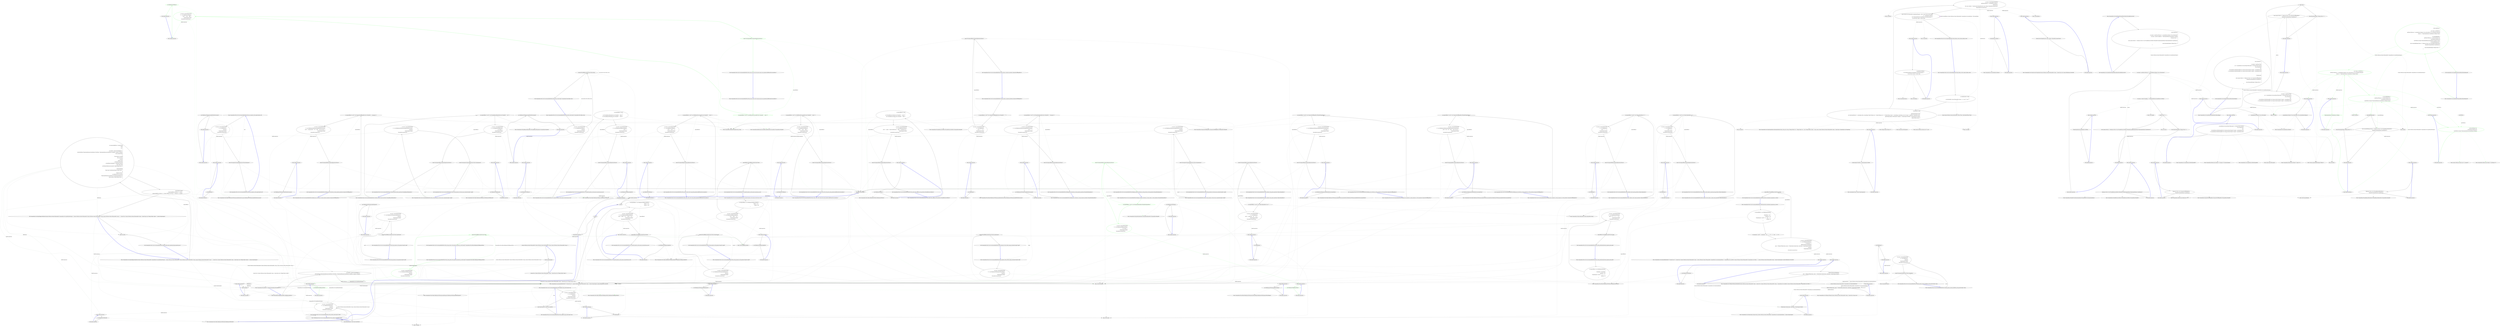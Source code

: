 digraph  {
m0_40 [label="Entry CommandLine.Tests.Unit.Core.InstanceBuilderTests.Parse_int_sequence_with_range(string[], int[])", span="111-111", cluster="CommandLine.Tests.Unit.Core.InstanceBuilderTests.Parse_int_sequence_with_range(string[], int[])", file="InstanceBuilderTests.cs"];
m0_41 [label="var result = InstanceBuilder.Build(\r\n                () => new FakeOptions(),\r\n                arguments,\r\n                StringComparer.Ordinal,\r\n                CultureInfo.InvariantCulture)", span="116-120", cluster="CommandLine.Tests.Unit.Core.InstanceBuilderTests.Parse_int_sequence_with_range(string[], int[])", file="InstanceBuilderTests.cs"];
m0_42 [label="Assert.True(expected.SequenceEqual(result.Value.IntSequence))", span="123-123", cluster="CommandLine.Tests.Unit.Core.InstanceBuilderTests.Parse_int_sequence_with_range(string[], int[])", file="InstanceBuilderTests.cs"];
m0_43 [label="Exit CommandLine.Tests.Unit.Core.InstanceBuilderTests.Parse_int_sequence_with_range(string[], int[])", span="111-111", cluster="CommandLine.Tests.Unit.Core.InstanceBuilderTests.Parse_int_sequence_with_range(string[], int[])", file="InstanceBuilderTests.cs"];
m0_150 [label="Entry CommandLine.Tests.Fakes.FakeOptionsWithSequenceWithoutRange.FakeOptionsWithSequenceWithoutRange()", span="9-9", cluster="CommandLine.Tests.Fakes.FakeOptionsWithSequenceWithoutRange.FakeOptionsWithSequenceWithoutRange()", file="InstanceBuilderTests.cs"];
m0_172 [label="Entry CommandLine.Core.InstanceBuilder.Build<T>(System.Func<T>, System.Func<System.Collections.Generic.IEnumerable<string>, System.Collections.Generic.IEnumerable<CommandLine.Core.OptionSpecification>, CommandLine.Core.StatePair<System.Collections.Generic.IEnumerable<CommandLine.Core.Token>>>, System.Collections.Generic.IEnumerable<string>, System.StringComparer, System.Globalization.CultureInfo)", span="33-33", cluster="CommandLine.Core.InstanceBuilder.Build<T>(System.Func<T>, System.Func<System.Collections.Generic.IEnumerable<string>, System.Collections.Generic.IEnumerable<CommandLine.Core.OptionSpecification>, CommandLine.Core.StatePair<System.Collections.Generic.IEnumerable<CommandLine.Core.Token>>>, System.Collections.Generic.IEnumerable<string>, System.StringComparer, System.Globalization.CultureInfo)", file="InstanceBuilderTests.cs"];
m0_20 [label="Entry lambda expression", span="48-48", cluster="lambda expression", file="InstanceBuilderTests.cs"];
m0_26 [label="Exit CommandLine.Tests.Unit.Core.InstanceBuilderTests.Parse_double_value(string[], double)", span="65-65", cluster="CommandLine.Tests.Unit.Core.InstanceBuilderTests.Parse_double_value(string[], double)", file="InstanceBuilderTests.cs"];
m0_15 [label="Entry CommandLine.Tests.Unit.Core.InstanceBuilderTests.Parse_negative_long_value(string[], long)", span="42-42", cluster="CommandLine.Tests.Unit.Core.InstanceBuilderTests.Parse_negative_long_value(string[], long)", file="InstanceBuilderTests.cs"];
m0_11 [label="Entry Unk.FirstOrDefault", span="", cluster="Unk.FirstOrDefault", file="InstanceBuilderTests.cs"];
m0_14 [label="Exit lambda expression", span="27-27", cluster="lambda expression", file="InstanceBuilderTests.cs"];
m0_274 [label="Entry CommandLine.Tests.Unit.Core.InstanceBuilderTests.Breaking_required_constraint_in_string_scalar_as_value_generates_MissingValueOptionError()", span="653-653", cluster="CommandLine.Tests.Unit.Core.InstanceBuilderTests.Breaking_required_constraint_in_string_scalar_as_value_generates_MissingValueOptionError()", file="InstanceBuilderTests.cs"];
m0_275 [label="var expectedResult = new[] { new MissingValueOptionError(NameInfo.EmptyName) }", span="656-656", cluster="CommandLine.Tests.Unit.Core.InstanceBuilderTests.Breaking_required_constraint_in_string_scalar_as_value_generates_MissingValueOptionError()", color=green, community=0, file="InstanceBuilderTests.cs"];
m0_276 [label="var result = InstanceBuilder.Build(\r\n                () => new FakeOptionWithRequiredValue(),\r\n                new string[] { },\r\n                StringComparer.Ordinal,\r\n                CultureInfo.InvariantCulture)", span="659-663", cluster="CommandLine.Tests.Unit.Core.InstanceBuilderTests.Breaking_required_constraint_in_string_scalar_as_value_generates_MissingValueOptionError()", color=green, community=1, file="InstanceBuilderTests.cs"];
m0_277 [label="Assert.True(expectedResult.SequenceEqual(result.Errors))", span="666-666", cluster="CommandLine.Tests.Unit.Core.InstanceBuilderTests.Breaking_required_constraint_in_string_scalar_as_value_generates_MissingValueOptionError()", color=green, community=0, file="InstanceBuilderTests.cs"];
m0_278 [label="Exit CommandLine.Tests.Unit.Core.InstanceBuilderTests.Breaking_required_constraint_in_string_scalar_as_value_generates_MissingValueOptionError()", span="653-653", cluster="CommandLine.Tests.Unit.Core.InstanceBuilderTests.Breaking_required_constraint_in_string_scalar_as_value_generates_MissingValueOptionError()", file="InstanceBuilderTests.cs"];
m0_5 [label="Exit CommandLine.Tests.Unit.Core.InstanceBuilderTests.Explicit_help_request_generates_help_requested_error()", span="17-17", cluster="CommandLine.Tests.Unit.Core.InstanceBuilderTests.Explicit_help_request_generates_help_requested_error()", file="InstanceBuilderTests.cs"];
m0_233 [label="Entry CommandLine.Tests.Unit.Core.InstanceBuilderTests.Wrong_range_in_sequence_gererates_SequenceOutOfRangeError()", span="557-557", cluster="CommandLine.Tests.Unit.Core.InstanceBuilderTests.Wrong_range_in_sequence_gererates_SequenceOutOfRangeError()", file="InstanceBuilderTests.cs"];
m0_234 [label="var expectedResult = new[] { new SequenceOutOfRangeError(new NameInfo(''i'', '''')) }", span="560-560", cluster="CommandLine.Tests.Unit.Core.InstanceBuilderTests.Wrong_range_in_sequence_gererates_SequenceOutOfRangeError()", file="InstanceBuilderTests.cs"];
m0_235 [label="var result = InstanceBuilder.Build(\r\n                () => new FakeOptions(),\r\n                new [] { ''-i'', ''10'' },\r\n                StringComparer.Ordinal,\r\n                CultureInfo.InvariantCulture)", span="563-567", cluster="CommandLine.Tests.Unit.Core.InstanceBuilderTests.Wrong_range_in_sequence_gererates_SequenceOutOfRangeError()", file="InstanceBuilderTests.cs"];
m0_236 [label="Assert.True(expectedResult.SequenceEqual(result.Errors))", span="570-570", cluster="CommandLine.Tests.Unit.Core.InstanceBuilderTests.Wrong_range_in_sequence_gererates_SequenceOutOfRangeError()", file="InstanceBuilderTests.cs"];
m0_237 [label="Exit CommandLine.Tests.Unit.Core.InstanceBuilderTests.Wrong_range_in_sequence_gererates_SequenceOutOfRangeError()", span="557-557", cluster="CommandLine.Tests.Unit.Core.InstanceBuilderTests.Wrong_range_in_sequence_gererates_SequenceOutOfRangeError()", file="InstanceBuilderTests.cs"];
m0_159 [label="Entry CommandLine.Tests.Unit.Core.InstanceBuilderTests.Parse_string_sequence_with_separator(string[], string[])", span="406-406", cluster="CommandLine.Tests.Unit.Core.InstanceBuilderTests.Parse_string_sequence_with_separator(string[], string[])", file="InstanceBuilderTests.cs"];
m0_160 [label="var result = InstanceBuilder.Build(\r\n                () => new FakeOptionsWithSequenceAndSeparator(),\r\n                arguments,\r\n                StringComparer.Ordinal,\r\n                CultureInfo.InvariantCulture)", span="411-415", cluster="CommandLine.Tests.Unit.Core.InstanceBuilderTests.Parse_string_sequence_with_separator(string[], string[])", file="InstanceBuilderTests.cs"];
m0_161 [label="expected.ShouldBeEquivalentTo(result.Value.StringSequence)", span="418-418", cluster="CommandLine.Tests.Unit.Core.InstanceBuilderTests.Parse_string_sequence_with_separator(string[], string[])", file="InstanceBuilderTests.cs"];
m0_162 [label="Exit CommandLine.Tests.Unit.Core.InstanceBuilderTests.Parse_string_sequence_with_separator(string[], string[])", span="406-406", cluster="CommandLine.Tests.Unit.Core.InstanceBuilderTests.Parse_string_sequence_with_separator(string[], string[])", file="InstanceBuilderTests.cs"];
m0_220 [label="Entry CommandLine.MissingRequiredOptionError.MissingRequiredOptionError(CommandLine.NameInfo)", span="283-283", cluster="CommandLine.MissingRequiredOptionError.MissingRequiredOptionError(CommandLine.NameInfo)", file="InstanceBuilderTests.cs"];
m0_82 [label="Entry CommandLine.Tests.Fakes.FakeOptionsWithSequenceAndOnlyMinConstraintAsValue.FakeOptionsWithSequenceAndOnlyMinConstraintAsValue()", span="9-9", cluster="CommandLine.Tests.Fakes.FakeOptionsWithSequenceAndOnlyMinConstraintAsValue.FakeOptionsWithSequenceAndOnlyMinConstraintAsValue()", file="InstanceBuilderTests.cs"];
m0_151 [label="Entry CommandLine.Tests.Unit.Core.InstanceBuilderTests.Parse_long_sequence_with_separator(string[], long[])", span="384-384", cluster="CommandLine.Tests.Unit.Core.InstanceBuilderTests.Parse_long_sequence_with_separator(string[], long[])", file="InstanceBuilderTests.cs"];
m0_152 [label="var result = InstanceBuilder.Build(\r\n                () => new FakeOptionsWithSequenceAndSeparator(),\r\n                arguments,\r\n                StringComparer.Ordinal,\r\n                CultureInfo.InvariantCulture)", span="389-393", cluster="CommandLine.Tests.Unit.Core.InstanceBuilderTests.Parse_long_sequence_with_separator(string[], long[])", file="InstanceBuilderTests.cs"];
m0_153 [label="expected.ShouldBeEquivalentTo(result.Value.LongSequence)", span="396-396", cluster="CommandLine.Tests.Unit.Core.InstanceBuilderTests.Parse_long_sequence_with_separator(string[], long[])", file="InstanceBuilderTests.cs"];
m0_154 [label="Exit CommandLine.Tests.Unit.Core.InstanceBuilderTests.Parse_long_sequence_with_separator(string[], long[])", span="384-384", cluster="CommandLine.Tests.Unit.Core.InstanceBuilderTests.Parse_long_sequence_with_separator(string[], long[])", file="InstanceBuilderTests.cs"];
m0_62 [label="Entry CommandLine.Tests.Fakes.FakeOptionsWithSequenceAndOnlyMaxConstraint.FakeOptionsWithSequenceAndOnlyMaxConstraint()", span="9-9", cluster="CommandLine.Tests.Fakes.FakeOptionsWithSequenceAndOnlyMaxConstraint.FakeOptionsWithSequenceAndOnlyMaxConstraint()", file="InstanceBuilderTests.cs"];
m0_143 [label="Entry CommandLine.Tests.Unit.Core.InstanceBuilderTests.Parse_sequence_value_without_range_constraints(string[], long[])", span="362-362", cluster="CommandLine.Tests.Unit.Core.InstanceBuilderTests.Parse_sequence_value_without_range_constraints(string[], long[])", file="InstanceBuilderTests.cs"];
m0_144 [label="var result = InstanceBuilder.Build(\r\n                () => new FakeOptionsWithSequenceWithoutRange(),\r\n                arguments,\r\n                StringComparer.Ordinal,\r\n                CultureInfo.InvariantCulture)", span="367-371", cluster="CommandLine.Tests.Unit.Core.InstanceBuilderTests.Parse_sequence_value_without_range_constraints(string[], long[])", file="InstanceBuilderTests.cs"];
m0_145 [label="expected.ShouldBeEquivalentTo(result.Value.LongSequence)", span="374-374", cluster="CommandLine.Tests.Unit.Core.InstanceBuilderTests.Parse_sequence_value_without_range_constraints(string[], long[])", file="InstanceBuilderTests.cs"];
m0_146 [label="Exit CommandLine.Tests.Unit.Core.InstanceBuilderTests.Parse_sequence_value_without_range_constraints(string[], long[])", span="362-362", cluster="CommandLine.Tests.Unit.Core.InstanceBuilderTests.Parse_sequence_value_without_range_constraints(string[], long[])", file="InstanceBuilderTests.cs"];
m0_22 [label="Exit lambda expression", span="48-48", cluster="lambda expression", file="InstanceBuilderTests.cs"];
m0_55 [label="Entry CommandLine.Tests.Unit.Core.InstanceBuilderTests.Parse_string_sequence_with_only_max_constraint(string[], string[])", span="156-156", cluster="CommandLine.Tests.Unit.Core.InstanceBuilderTests.Parse_string_sequence_with_only_max_constraint(string[], string[])", file="InstanceBuilderTests.cs"];
m0_56 [label="var result = InstanceBuilder.Build(\r\n                () => new FakeOptionsWithSequenceAndOnlyMaxConstraint(),\r\n                arguments,\r\n                StringComparer.Ordinal,\r\n                CultureInfo.InvariantCulture)", span="161-165", cluster="CommandLine.Tests.Unit.Core.InstanceBuilderTests.Parse_string_sequence_with_only_max_constraint(string[], string[])", file="InstanceBuilderTests.cs"];
m0_57 [label="Assert.True(expected.SequenceEqual(result.Value.StringSequence))", span="168-168", cluster="CommandLine.Tests.Unit.Core.InstanceBuilderTests.Parse_string_sequence_with_only_max_constraint(string[], string[])", file="InstanceBuilderTests.cs"];
m0_58 [label="Exit CommandLine.Tests.Unit.Core.InstanceBuilderTests.Parse_string_sequence_with_only_max_constraint(string[], string[])", span="156-156", cluster="CommandLine.Tests.Unit.Core.InstanceBuilderTests.Parse_string_sequence_with_only_max_constraint(string[], string[])", file="InstanceBuilderTests.cs"];
m0_241 [label="Entry CommandLine.Tests.Unit.Core.InstanceBuilderTests.Parse_unknown_long_option_gererates_UnknownOptionError()", span="576-576", cluster="CommandLine.Tests.Unit.Core.InstanceBuilderTests.Parse_unknown_long_option_gererates_UnknownOptionError()", file="InstanceBuilderTests.cs"];
m0_243 [label="var result = InstanceBuilder.Build(\r\n                () => new FakeOptions(),\r\n                new[] { ''--stringvalue'', ''abc'', ''--xyz'' },\r\n                StringComparer.Ordinal,\r\n                CultureInfo.InvariantCulture)", span="582-586", cluster="CommandLine.Tests.Unit.Core.InstanceBuilderTests.Parse_unknown_long_option_gererates_UnknownOptionError()", file="InstanceBuilderTests.cs"];
m0_244 [label="Assert.True(expectedResult.SequenceEqual(result.Errors))", span="589-589", cluster="CommandLine.Tests.Unit.Core.InstanceBuilderTests.Parse_unknown_long_option_gererates_UnknownOptionError()", file="InstanceBuilderTests.cs"];
m0_242 [label="var expectedResult = new[] { new UnknownOptionError(''xyz'') }", span="579-579", cluster="CommandLine.Tests.Unit.Core.InstanceBuilderTests.Parse_unknown_long_option_gererates_UnknownOptionError()", file="InstanceBuilderTests.cs"];
m0_245 [label="Exit CommandLine.Tests.Unit.Core.InstanceBuilderTests.Parse_unknown_long_option_gererates_UnknownOptionError()", span="576-576", cluster="CommandLine.Tests.Unit.Core.InstanceBuilderTests.Parse_unknown_long_option_gererates_UnknownOptionError()", file="InstanceBuilderTests.cs"];
m0_266 [label="Entry CommandLine.Tests.Unit.Core.InstanceBuilderTests.Omitting_names_assumes_identifier_as_long_name(string[], string)", span="635-635", cluster="CommandLine.Tests.Unit.Core.InstanceBuilderTests.Omitting_names_assumes_identifier_as_long_name(string[], string)", file="InstanceBuilderTests.cs"];
m0_267 [label="var result = InstanceBuilder.Build(\r\n                () => new FakeOptions(),\r\n                arguments,\r\n                StringComparer.Ordinal,\r\n                CultureInfo.InvariantCulture)", span="640-644", cluster="CommandLine.Tests.Unit.Core.InstanceBuilderTests.Omitting_names_assumes_identifier_as_long_name(string[], string)", file="InstanceBuilderTests.cs"];
m0_268 [label="Assert.True(expected.Equals(result.Value.StringValue))", span="647-647", cluster="CommandLine.Tests.Unit.Core.InstanceBuilderTests.Omitting_names_assumes_identifier_as_long_name(string[], string)", file="InstanceBuilderTests.cs"];
m0_269 [label="Exit CommandLine.Tests.Unit.Core.InstanceBuilderTests.Omitting_names_assumes_identifier_as_long_name(string[], string)", span="635-635", cluster="CommandLine.Tests.Unit.Core.InstanceBuilderTests.Omitting_names_assumes_identifier_as_long_name(string[], string)", file="InstanceBuilderTests.cs"];
m0_54 [label="Entry CommandLine.Tests.Fakes.FakeOptionsWithSequenceAndOnlyMinConstraint.FakeOptionsWithSequenceAndOnlyMinConstraint()", span="9-9", cluster="CommandLine.Tests.Fakes.FakeOptionsWithSequenceAndOnlyMinConstraint.FakeOptionsWithSequenceAndOnlyMinConstraint()", file="InstanceBuilderTests.cs"];
m0_207 [label="Entry CommandLine.Tests.Unit.Core.InstanceBuilderTests.Two_required_options_at_the_same_set_and_both_are_true()", span="499-499", cluster="CommandLine.Tests.Unit.Core.InstanceBuilderTests.Two_required_options_at_the_same_set_and_both_are_true()", file="InstanceBuilderTests.cs"];
m0_209 [label="var result = InstanceBuilder.Build(\r\n                () => new FakeOptionWithRequiredAndSet(),\r\n                new[] { ''--ftpurl'', ''str1'', ''--weburl'', ''str2'' },\r\n                StringComparer.Ordinal,\r\n                CultureInfo.InvariantCulture)", span="506-510", cluster="CommandLine.Tests.Unit.Core.InstanceBuilderTests.Two_required_options_at_the_same_set_and_both_are_true()", file="InstanceBuilderTests.cs"];
m0_210 [label="expectedResult.ShouldBeEquivalentTo(result.Value)", span="513-513", cluster="CommandLine.Tests.Unit.Core.InstanceBuilderTests.Two_required_options_at_the_same_set_and_both_are_true()", file="InstanceBuilderTests.cs"];
m0_208 [label="var expectedResult = new FakeOptionWithRequiredAndSet {\r\n                FtpUrl = ''str1'',\r\n                WebUrl = ''str2''\r\n            }", span="501-504", cluster="CommandLine.Tests.Unit.Core.InstanceBuilderTests.Two_required_options_at_the_same_set_and_both_are_true()", file="InstanceBuilderTests.cs"];
m0_211 [label="Exit CommandLine.Tests.Unit.Core.InstanceBuilderTests.Two_required_options_at_the_same_set_and_both_are_true()", span="499-499", cluster="CommandLine.Tests.Unit.Core.InstanceBuilderTests.Two_required_options_at_the_same_set_and_both_are_true()", file="InstanceBuilderTests.cs"];
m0_187 [label="Entry CommandLine.Core.NameLookup.Contains(string, System.Collections.Generic.IEnumerable<CommandLine.Core.OptionSpecification>, System.StringComparer)", span="12-12", cluster="CommandLine.Core.NameLookup.Contains(string, System.Collections.Generic.IEnumerable<CommandLine.Core.OptionSpecification>, System.StringComparer)", file="InstanceBuilderTests.cs"];
m0_31 [label="se.Item2", span="48-48", cluster="lambda expression", file="InstanceBuilderTests.cs"];
m0_32 [label="Exit lambda expression", span="48-48", cluster="lambda expression", file="InstanceBuilderTests.cs"];
m0_33 [label="Entry lambda expression", span="48-48", cluster="lambda expression", file="InstanceBuilderTests.cs"];
m0_34 [label="se.Value", span="48-48", cluster="lambda expression", file="InstanceBuilderTests.cs"];
m0_0 [label="Entry CommandLine.Core.OptionMapper.MapValues(System.Collections.Generic.IEnumerable<CommandLine.Core.SpecificationProperty>, System.Collections.Generic.IEnumerable<System.Collections.Generic.KeyValuePair<string, System.Collections.Generic.IEnumerable<string>>>, System.Func<System.Collections.Generic.IEnumerable<string>, System.Type, bool, CSharpx.Maybe<object>>, System.StringComparer)", span="14-14", cluster="CommandLine.Core.OptionMapper.MapValues(System.Collections.Generic.IEnumerable<CommandLine.Core.SpecificationProperty>, System.Collections.Generic.IEnumerable<System.Collections.Generic.KeyValuePair<string, System.Collections.Generic.IEnumerable<string>>>, System.Func<System.Collections.Generic.IEnumerable<string>, System.Type, bool, CSharpx.Maybe<object>>, System.StringComparer)", file="InstanceBuilderTests.cs"];
m0_3 [label="Exit CommandLine.Core.OptionMapper.MapValues(System.Collections.Generic.IEnumerable<CommandLine.Core.SpecificationProperty>, System.Collections.Generic.IEnumerable<System.Collections.Generic.KeyValuePair<string, System.Collections.Generic.IEnumerable<string>>>, System.Func<System.Collections.Generic.IEnumerable<string>, System.Type, bool, CSharpx.Maybe<object>>, System.StringComparer)", span="14-14", cluster="CommandLine.Core.OptionMapper.MapValues(System.Collections.Generic.IEnumerable<CommandLine.Core.SpecificationProperty>, System.Collections.Generic.IEnumerable<System.Collections.Generic.KeyValuePair<string, System.Collections.Generic.IEnumerable<string>>>, System.Func<System.Collections.Generic.IEnumerable<string>, System.Type, bool, CSharpx.Maybe<object>>, System.StringComparer)", file="InstanceBuilderTests.cs"];
m0_4 [label="Entry Unk.Select", span="", cluster="Unk.Select", file="InstanceBuilderTests.cs"];
m0_1 [label="var sequencesAndErrors = propertyTuples\r\n                .Select(\r\n                    pt =>\r\n                    {\r\n                        var matched = options.FirstOrDefault(s =>\r\n                            s.Key.MatchName(((OptionSpecification)pt.Specification).ShortName, ((OptionSpecification)pt.Specification).LongName, comparer)).ToMaybe();\r\n                        return matched.IsJust()\r\n                            ? (\r\n                                from sequence in matched\r\n                                from converted in\r\n                                    converter(\r\n                                        sequence.Value,\r\n                                        pt.Property.PropertyType,\r\n                                        pt.Specification.TargetType != TargetType.Sequence)\r\n                                select Tuple.Create(\r\n                                    pt.WithValue(Maybe.Just(converted)), Maybe.Nothing<Error>())\r\n                               )\r\n                                .GetValueOrDefault(\r\n                                    Tuple.Create<SpecificationProperty, Maybe<Error>>(\r\n                                        pt,\r\n                                        Maybe.Just<Error>(\r\n                                            new BadFormatConversionError(\r\n                                                ((OptionSpecification)pt.Specification).FromOptionSpecification()))))\r\n                            : Tuple.Create(pt, Maybe.Nothing<Error>());\r\n                    }\r\n                )", span="20-45", cluster="CommandLine.Core.OptionMapper.MapValues(System.Collections.Generic.IEnumerable<CommandLine.Core.SpecificationProperty>, System.Collections.Generic.IEnumerable<System.Collections.Generic.KeyValuePair<string, System.Collections.Generic.IEnumerable<string>>>, System.Func<System.Collections.Generic.IEnumerable<string>, System.Type, bool, CSharpx.Maybe<object>>, System.StringComparer)", file="InstanceBuilderTests.cs"];
m0_2 [label="return Result.Succeed(\r\n                sequencesAndErrors.Select(se => se.Item1),\r\n                sequencesAndErrors.Select(se => se.Item2).OfType<Just<Error>>().Select(se => se.Value));", span="46-48", cluster="CommandLine.Core.OptionMapper.MapValues(System.Collections.Generic.IEnumerable<CommandLine.Core.SpecificationProperty>, System.Collections.Generic.IEnumerable<System.Collections.Generic.KeyValuePair<string, System.Collections.Generic.IEnumerable<string>>>, System.Func<System.Collections.Generic.IEnumerable<string>, System.Type, bool, CSharpx.Maybe<object>>, System.StringComparer)", file="InstanceBuilderTests.cs"];
m0_224 [label="Entry CommandLine.Tests.Unit.Core.InstanceBuilderTests.Omitting_required_option_gererates_MissingRequiredOptionError()", span="538-538", cluster="CommandLine.Tests.Unit.Core.InstanceBuilderTests.Omitting_required_option_gererates_MissingRequiredOptionError()", file="InstanceBuilderTests.cs"];
m0_225 [label="var expectedResult = new[] { new MissingRequiredOptionError(new NameInfo('''', ''str'')) }", span="541-541", cluster="CommandLine.Tests.Unit.Core.InstanceBuilderTests.Omitting_required_option_gererates_MissingRequiredOptionError()", file="InstanceBuilderTests.cs"];
m0_226 [label="var result = InstanceBuilder.Build(\r\n                () => new FakeOptionWithRequired(),\r\n                new string[] { },\r\n                StringComparer.Ordinal,\r\n                CultureInfo.InvariantCulture)", span="544-548", cluster="CommandLine.Tests.Unit.Core.InstanceBuilderTests.Omitting_required_option_gererates_MissingRequiredOptionError()", file="InstanceBuilderTests.cs"];
m0_227 [label="Assert.True(expectedResult.SequenceEqual(result.Errors))", span="551-551", cluster="CommandLine.Tests.Unit.Core.InstanceBuilderTests.Omitting_required_option_gererates_MissingRequiredOptionError()", file="InstanceBuilderTests.cs"];
m0_228 [label="Exit CommandLine.Tests.Unit.Core.InstanceBuilderTests.Omitting_required_option_gererates_MissingRequiredOptionError()", span="538-538", cluster="CommandLine.Tests.Unit.Core.InstanceBuilderTests.Omitting_required_option_gererates_MissingRequiredOptionError()", file="InstanceBuilderTests.cs"];
m0_12 [label="Entry lambda expression", span="27-27", cluster="lambda expression", file="InstanceBuilderTests.cs"];
m0_8 [label="var matched = options.FirstOrDefault(s =>\r\n                            s.Key.MatchName(((OptionSpecification)pt.Specification).ShortName, ((OptionSpecification)pt.Specification).LongName, comparer)).ToMaybe()", span="24-25", cluster="lambda expression", file="InstanceBuilderTests.cs"];
m0_21 [label="new FakeOptions()", span="48-48", cluster="lambda expression", file="InstanceBuilderTests.cs"];
m0_18 [label="Exit CommandLine.Tests.Unit.Core.InstanceBuilderTests.Parse_negative_long_value(string[], long)", span="42-42", cluster="CommandLine.Tests.Unit.Core.InstanceBuilderTests.Parse_negative_long_value(string[], long)", file="InstanceBuilderTests.cs"];
m0_78 [label="Entry CommandLine.SequenceOutOfRangeError.SequenceOutOfRangeError(CommandLine.NameInfo)", span="316-316", cluster="CommandLine.SequenceOutOfRangeError.SequenceOutOfRangeError(CommandLine.NameInfo)", file="InstanceBuilderTests.cs"];
m0_184 [label="Entry lambda expression", span="444-444", cluster="lambda expression", file="InstanceBuilderTests.cs"];
m0_24 [label="var result = InstanceBuilder.Build(\r\n                () => new FakeOptionsWithDouble(),\r\n                arguments,\r\n                StringComparer.Ordinal,\r\n                CultureInfo.InvariantCulture)", span="70-74", cluster="CommandLine.Tests.Unit.Core.InstanceBuilderTests.Parse_double_value(string[], double)", file="InstanceBuilderTests.cs"];
m0_9 [label="Entry CommandLine.Core.InstanceBuilder.Build<T>(System.Func<T>, System.Collections.Generic.IEnumerable<string>, System.StringComparer, System.Globalization.CultureInfo)", span="12-12", cluster="CommandLine.Core.InstanceBuilder.Build<T>(System.Func<T>, System.Collections.Generic.IEnumerable<string>, System.StringComparer, System.Globalization.CultureInfo)", file="InstanceBuilderTests.cs"];
m0_7 [label="Entry CommandLine.HelpRequestedError.HelpRequestedError()", span="338-338", cluster="CommandLine.HelpRequestedError.HelpRequestedError()", file="InstanceBuilderTests.cs"];
m0_27 [label="Entry lambda expression", span="71-71", cluster="lambda expression", file="InstanceBuilderTests.cs"];
m0_30 [label="Entry CommandLine.Tests.Fakes.FakeOptionsWithDouble.FakeOptionsWithDouble()", span="9-9", cluster="CommandLine.Tests.Fakes.FakeOptionsWithDouble.FakeOptionsWithDouble()", file="InstanceBuilderTests.cs"];
m0_23 [label="Entry CommandLine.Tests.Unit.Core.InstanceBuilderTests.Parse_double_value(string[], double)", span="65-65", cluster="CommandLine.Tests.Unit.Core.InstanceBuilderTests.Parse_double_value(string[], double)", file="InstanceBuilderTests.cs"];
m0_10 [label="Entry CommandLine.ParserResult<T>.Equals(CommandLine.ParserResult<T>)", span="90-90", cluster="CommandLine.ParserResult<T>.Equals(CommandLine.ParserResult<T>)", file="InstanceBuilderTests.cs"];
m0_25 [label="Assert.Equal(expected, result.Value.DoubleValue)", span="77-77", cluster="CommandLine.Tests.Unit.Core.InstanceBuilderTests.Parse_double_value(string[], double)", file="InstanceBuilderTests.cs"];
m0_28 [label="new FakeOptionsWithDouble()", span="71-71", cluster="lambda expression", file="InstanceBuilderTests.cs"];
m0_29 [label="Exit lambda expression", span="71-71", cluster="lambda expression", file="InstanceBuilderTests.cs"];
m0_35 [label="Entry Unk.SequenceEqual", span="", cluster="Unk.SequenceEqual", file="InstanceBuilderTests.cs"];
m0_131 [label="Entry lambda expression", span="320-320", cluster="lambda expression", file="InstanceBuilderTests.cs"];
m0_132 [label="new FakeOptionsWithEnum()", span="320-320", cluster="lambda expression", color=green, community=0, file="InstanceBuilderTests.cs"];
m0_133 [label="Exit lambda expression", span="320-320", cluster="lambda expression", file="InstanceBuilderTests.cs"];
m0_279 [label="Entry lambda expression", span="660-660", cluster="lambda expression", file="InstanceBuilderTests.cs"];
m0_280 [label="new FakeOptionWithRequiredValue()", span="660-660", cluster="lambda expression", color=green, community=0, file="InstanceBuilderTests.cs"];
m0_281 [label="Exit lambda expression", span="660-660", cluster="lambda expression", file="InstanceBuilderTests.cs"];
m0_287 [label="Entry lambda expression", span="679-679", cluster="lambda expression", file="InstanceBuilderTests.cs"];
m0_288 [label="new FakeOptionWithRequiredValue()", span="679-679", cluster="lambda expression", color=green, community=0, file="InstanceBuilderTests.cs"];
m0_289 [label="Exit lambda expression", span="679-679", cluster="lambda expression", file="InstanceBuilderTests.cs"];
m0_106 [label="new FakeOptionsWithEnum()", span="263-263", cluster="lambda expression", file="InstanceBuilderTests.cs"];
m0_116 [label="new FakeOptionsWithEnum()", span="282-282", cluster="lambda expression", file="InstanceBuilderTests.cs"];
m0_124 [label="new FakeOptionsWithEnum()", span="301-301", cluster="lambda expression", file="InstanceBuilderTests.cs"];
m0_36 [label="System.Collections.Generic.IEnumerable<System.Collections.Generic.KeyValuePair<string, System.Collections.Generic.IEnumerable<string>>>", span="", cluster="lambda expression", file="InstanceBuilderTests.cs"];
m0_44 [label="Entry lambda expression", span="117-117", cluster="lambda expression", file="InstanceBuilderTests.cs"];
m0_51 [label="Entry lambda expression", span="140-140", cluster="lambda expression", file="InstanceBuilderTests.cs"];
m0_59 [label="Entry lambda expression", span="162-162", cluster="lambda expression", file="InstanceBuilderTests.cs"];
m0_70 [label="Entry lambda expression", span="181-181", cluster="lambda expression", file="InstanceBuilderTests.cs"];
m0_79 [label="Entry lambda expression", span="200-200", cluster="lambda expression", file="InstanceBuilderTests.cs"];
m0_88 [label="Entry lambda expression", span="220-220", cluster="lambda expression", file="InstanceBuilderTests.cs"];
m0_96 [label="Entry lambda expression", span="239-239", cluster="lambda expression", file="InstanceBuilderTests.cs"];
m0_105 [label="Entry lambda expression", span="263-263", cluster="lambda expression", file="InstanceBuilderTests.cs"];
m0_115 [label="Entry lambda expression", span="282-282", cluster="lambda expression", file="InstanceBuilderTests.cs"];
m0_123 [label="Entry lambda expression", span="301-301", cluster="lambda expression", file="InstanceBuilderTests.cs"];
m0_140 [label="Entry lambda expression", span="345-345", cluster="lambda expression", file="InstanceBuilderTests.cs"];
m0_147 [label="Entry lambda expression", span="368-368", cluster="lambda expression", file="InstanceBuilderTests.cs"];
m0_155 [label="Entry lambda expression", span="390-390", cluster="lambda expression", file="InstanceBuilderTests.cs"];
m0_163 [label="Entry lambda expression", span="412-412", cluster="lambda expression", file="InstanceBuilderTests.cs"];
m0_194 [label="Entry lambda expression", span="467-467", cluster="lambda expression", file="InstanceBuilderTests.cs"];
m0_204 [label="Entry lambda expression", span="487-487", cluster="lambda expression", file="InstanceBuilderTests.cs"];
m0_212 [label="Entry lambda expression", span="507-507", cluster="lambda expression", file="InstanceBuilderTests.cs"];
m0_221 [label="Entry lambda expression", span="527-527", cluster="lambda expression", file="InstanceBuilderTests.cs"];
m0_229 [label="Entry lambda expression", span="545-545", cluster="lambda expression", file="InstanceBuilderTests.cs"];
m0_238 [label="Entry lambda expression", span="564-564", cluster="lambda expression", file="InstanceBuilderTests.cs"];
m0_247 [label="Entry lambda expression", span="583-583", cluster="lambda expression", file="InstanceBuilderTests.cs"];
m0_255 [label="Entry lambda expression", span="602-602", cluster="lambda expression", file="InstanceBuilderTests.cs"];
m0_263 [label="Entry lambda expression", span="621-621", cluster="lambda expression", file="InstanceBuilderTests.cs"];
m0_271 [label="Entry lambda expression", span="641-641", cluster="lambda expression", file="InstanceBuilderTests.cs"];
m0_107 [label="Exit lambda expression", span="263-263", cluster="lambda expression", file="InstanceBuilderTests.cs"];
m0_117 [label="Exit lambda expression", span="282-282", cluster="lambda expression", file="InstanceBuilderTests.cs"];
m0_125 [label="Exit lambda expression", span="301-301", cluster="lambda expression", file="InstanceBuilderTests.cs"];
m0_13 [label="Entry Unk.IsJust", span="", cluster="Unk.IsJust", file="InstanceBuilderTests.cs"];
m0_38 [label="System.Func<System.Collections.Generic.IEnumerable<string>, System.Type, bool, CSharpx.Maybe<object>>", span="", cluster="lambda expression", file="InstanceBuilderTests.cs"];
m0_37 [label="System.StringComparer", span="", cluster="lambda expression", file="InstanceBuilderTests.cs"];
m0_46 [label="Exit lambda expression", span="117-117", cluster="lambda expression", file="InstanceBuilderTests.cs"];
m0_45 [label="new FakeOptions()", span="117-117", cluster="lambda expression", file="InstanceBuilderTests.cs"];
m0_53 [label="Exit lambda expression", span="140-140", cluster="lambda expression", file="InstanceBuilderTests.cs"];
m0_52 [label="new FakeOptionsWithSequenceAndOnlyMinConstraint()", span="140-140", cluster="lambda expression", file="InstanceBuilderTests.cs"];
m0_61 [label="Exit lambda expression", span="162-162", cluster="lambda expression", file="InstanceBuilderTests.cs"];
m0_60 [label="new FakeOptionsWithSequenceAndOnlyMaxConstraint()", span="162-162", cluster="lambda expression", file="InstanceBuilderTests.cs"];
m0_72 [label="Exit lambda expression", span="181-181", cluster="lambda expression", file="InstanceBuilderTests.cs"];
m0_71 [label="new FakeOptionsWithSequenceAndOnlyMinConstraint()", span="181-181", cluster="lambda expression", file="InstanceBuilderTests.cs"];
m0_81 [label="Exit lambda expression", span="200-200", cluster="lambda expression", file="InstanceBuilderTests.cs"];
m0_80 [label="new FakeOptionsWithSequenceAndOnlyMinConstraintAsValue()", span="200-200", cluster="lambda expression", file="InstanceBuilderTests.cs"];
m0_90 [label="Exit lambda expression", span="220-220", cluster="lambda expression", file="InstanceBuilderTests.cs"];
m0_89 [label="new FakeOptionsWithSequenceAndOnlyMaxConstraint()", span="220-220", cluster="lambda expression", file="InstanceBuilderTests.cs"];
m0_98 [label="Exit lambda expression", span="239-239", cluster="lambda expression", file="InstanceBuilderTests.cs"];
m0_97 [label="new FakeOptionsWithSequenceAndOnlyMaxConstraintAsValue()", span="239-239", cluster="lambda expression", file="InstanceBuilderTests.cs"];
m0_142 [label="Exit lambda expression", span="345-345", cluster="lambda expression", file="InstanceBuilderTests.cs"];
m0_141 [label="new FakeOptionsWithValues()", span="345-345", cluster="lambda expression", file="InstanceBuilderTests.cs"];
m0_149 [label="Exit lambda expression", span="368-368", cluster="lambda expression", file="InstanceBuilderTests.cs"];
m0_148 [label="new FakeOptionsWithSequenceWithoutRange()", span="368-368", cluster="lambda expression", file="InstanceBuilderTests.cs"];
m0_157 [label="Exit lambda expression", span="390-390", cluster="lambda expression", file="InstanceBuilderTests.cs"];
m0_156 [label="new FakeOptionsWithSequenceAndSeparator()", span="390-390", cluster="lambda expression", file="InstanceBuilderTests.cs"];
m0_165 [label="Exit lambda expression", span="412-412", cluster="lambda expression", file="InstanceBuilderTests.cs"];
m0_164 [label="new FakeOptionsWithSequenceAndSeparator()", span="412-412", cluster="lambda expression", file="InstanceBuilderTests.cs"];
m0_196 [label="Exit lambda expression", span="467-467", cluster="lambda expression", file="InstanceBuilderTests.cs"];
m0_195 [label="new FakeOptionsWithSets()", span="467-467", cluster="lambda expression", file="InstanceBuilderTests.cs"];
m0_206 [label="Exit lambda expression", span="487-487", cluster="lambda expression", file="InstanceBuilderTests.cs"];
m0_205 [label="new FakeOptionWithRequiredAndSet()", span="487-487", cluster="lambda expression", file="InstanceBuilderTests.cs"];
m0_214 [label="Exit lambda expression", span="507-507", cluster="lambda expression", file="InstanceBuilderTests.cs"];
m0_213 [label="new FakeOptionWithRequiredAndSet()", span="507-507", cluster="lambda expression", file="InstanceBuilderTests.cs"];
m0_223 [label="Exit lambda expression", span="527-527", cluster="lambda expression", file="InstanceBuilderTests.cs"];
m0_222 [label="new FakeOptionWithRequiredAndSet()", span="527-527", cluster="lambda expression", file="InstanceBuilderTests.cs"];
m0_231 [label="Exit lambda expression", span="545-545", cluster="lambda expression", file="InstanceBuilderTests.cs"];
m0_230 [label="new FakeOptionWithRequired()", span="545-545", cluster="lambda expression", file="InstanceBuilderTests.cs"];
m0_240 [label="Exit lambda expression", span="564-564", cluster="lambda expression", file="InstanceBuilderTests.cs"];
m0_239 [label="new FakeOptions()", span="564-564", cluster="lambda expression", file="InstanceBuilderTests.cs"];
m0_249 [label="Exit lambda expression", span="583-583", cluster="lambda expression", file="InstanceBuilderTests.cs"];
m0_248 [label="new FakeOptions()", span="583-583", cluster="lambda expression", file="InstanceBuilderTests.cs"];
m0_257 [label="Exit lambda expression", span="602-602", cluster="lambda expression", file="InstanceBuilderTests.cs"];
m0_256 [label="new FakeOptions()", span="602-602", cluster="lambda expression", file="InstanceBuilderTests.cs"];
m0_265 [label="Exit lambda expression", span="621-621", cluster="lambda expression", file="InstanceBuilderTests.cs"];
m0_264 [label="new FakeOptions()", span="621-621", cluster="lambda expression", file="InstanceBuilderTests.cs"];
m0_273 [label="Exit lambda expression", span="641-641", cluster="lambda expression", file="InstanceBuilderTests.cs"];
m0_272 [label="new FakeOptions()", span="641-641", cluster="lambda expression", file="InstanceBuilderTests.cs"];
m0_173 [label="Entry lambda expression", span="441-441", cluster="lambda expression", file="InstanceBuilderTests.cs"];
m0_176 [label="Entry lambda expression", span="442-444", cluster="lambda expression", file="InstanceBuilderTests.cs"];
m0_174 [label="new FakeOptionsWithValues()", span="441-441", cluster="lambda expression", file="InstanceBuilderTests.cs"];
m0_175 [label="Exit lambda expression", span="441-441", cluster="lambda expression", file="InstanceBuilderTests.cs"];
m0_178 [label="Exit lambda expression", span="442-444", cluster="lambda expression", file="InstanceBuilderTests.cs"];
m0_177 [label="Tokenizer.PreprocessDashDash(a,\r\n                        args => Tokenizer.Tokenize(args, name => NameLookup.Contains(name, optionSpecs, StringComparer.Ordinal)))", span="443-444", cluster="lambda expression", file="InstanceBuilderTests.cs"];
m0_181 [label="Tokenizer.Tokenize(args, name => NameLookup.Contains(name, optionSpecs, StringComparer.Ordinal))", span="444-444", cluster="lambda expression", file="InstanceBuilderTests.cs"];
m0_185 [label="NameLookup.Contains(name, optionSpecs, StringComparer.Ordinal)", span="444-444", cluster="lambda expression", file="InstanceBuilderTests.cs"];
m0_180 [label="Entry lambda expression", span="444-444", cluster="lambda expression", file="InstanceBuilderTests.cs"];
m0_182 [label="Exit lambda expression", span="444-444", cluster="lambda expression", file="InstanceBuilderTests.cs"];
m0_186 [label="Exit lambda expression", span="444-444", cluster="lambda expression", file="InstanceBuilderTests.cs"];
m0_215 [label="Entry CommandLine.Tests.Unit.Core.InstanceBuilderTests.Two_required_options_at_the_same_set_and_none_are_true()", span="518-518", cluster="CommandLine.Tests.Unit.Core.InstanceBuilderTests.Two_required_options_at_the_same_set_and_none_are_true()", file="InstanceBuilderTests.cs"];
m0_216 [label="var expectedResult = new[]\r\n            {\r\n                new MissingRequiredOptionError(new NameInfo('''', ''ftpurl'')),\r\n                new MissingRequiredOptionError(new NameInfo('''', ''weburl''))\r\n            }", span="520-524", cluster="CommandLine.Tests.Unit.Core.InstanceBuilderTests.Two_required_options_at_the_same_set_and_none_are_true()", file="InstanceBuilderTests.cs"];
m0_217 [label="var result = InstanceBuilder.Build(\r\n                () => new FakeOptionWithRequiredAndSet(),\r\n                new[] {''''},\r\n                StringComparer.Ordinal,\r\n                CultureInfo.InvariantCulture)", span="526-530", cluster="CommandLine.Tests.Unit.Core.InstanceBuilderTests.Two_required_options_at_the_same_set_and_none_are_true()", file="InstanceBuilderTests.cs"];
m0_218 [label="Assert.True(expectedResult.SequenceEqual(result.Errors))", span="533-533", cluster="CommandLine.Tests.Unit.Core.InstanceBuilderTests.Two_required_options_at_the_same_set_and_none_are_true()", file="InstanceBuilderTests.cs"];
m0_219 [label="Exit CommandLine.Tests.Unit.Core.InstanceBuilderTests.Two_required_options_at_the_same_set_and_none_are_true()", span="518-518", cluster="CommandLine.Tests.Unit.Core.InstanceBuilderTests.Two_required_options_at_the_same_set_and_none_are_true()", file="InstanceBuilderTests.cs"];
m0_100 [label="Entry CommandLine.Tests.Unit.Core.InstanceBuilderTests.Parse_enum_value(string[], CommandLine.Tests.Fakes.Colors)", span="257-257", cluster="CommandLine.Tests.Unit.Core.InstanceBuilderTests.Parse_enum_value(string[], CommandLine.Tests.Fakes.Colors)", file="InstanceBuilderTests.cs"];
m0_101 [label="var result = InstanceBuilder.Build(\r\n                () => new FakeOptionsWithEnum(),\r\n                arguments,\r\n                StringComparer.Ordinal,\r\n                CultureInfo.InvariantCulture)", span="262-266", cluster="CommandLine.Tests.Unit.Core.InstanceBuilderTests.Parse_enum_value(string[], CommandLine.Tests.Fakes.Colors)", file="InstanceBuilderTests.cs"];
m0_102 [label="expected.ShouldBeEquivalentTo(result.Value.Colors)", span="269-269", cluster="CommandLine.Tests.Unit.Core.InstanceBuilderTests.Parse_enum_value(string[], CommandLine.Tests.Fakes.Colors)", file="InstanceBuilderTests.cs"];
m0_103 [label="Exit CommandLine.Tests.Unit.Core.InstanceBuilderTests.Parse_enum_value(string[], CommandLine.Tests.Fakes.Colors)", span="257-257", cluster="CommandLine.Tests.Unit.Core.InstanceBuilderTests.Parse_enum_value(string[], CommandLine.Tests.Fakes.Colors)", file="InstanceBuilderTests.cs"];
m0_126 [label="Entry CommandLine.Tests.Unit.Core.InstanceBuilderTests.Parse_enum_value_with_wrong_item_name_case_generates_BadFormatConversionError()", span="313-313", cluster="CommandLine.Tests.Unit.Core.InstanceBuilderTests.Parse_enum_value_with_wrong_item_name_case_generates_BadFormatConversionError()", file="InstanceBuilderTests.cs"];
m0_127 [label="var expectedResult = new[] { new BadFormatConversionError(new NameInfo('''', ''colors'')) }", span="316-316", cluster="CommandLine.Tests.Unit.Core.InstanceBuilderTests.Parse_enum_value_with_wrong_item_name_case_generates_BadFormatConversionError()", color=green, community=0, file="InstanceBuilderTests.cs"];
m0_128 [label="var result = InstanceBuilder.Build(\r\n                () => new FakeOptionsWithEnum(),\r\n                new[] { ''--colors'', ''RED'' },\r\n                StringComparer.Ordinal,\r\n                CultureInfo.InvariantCulture)", span="319-323", cluster="CommandLine.Tests.Unit.Core.InstanceBuilderTests.Parse_enum_value_with_wrong_item_name_case_generates_BadFormatConversionError()", color=green, community=1, file="InstanceBuilderTests.cs"];
m0_129 [label="Assert.True(expectedResult.SequenceEqual(result.Errors))", span="326-326", cluster="CommandLine.Tests.Unit.Core.InstanceBuilderTests.Parse_enum_value_with_wrong_item_name_case_generates_BadFormatConversionError()", color=green, community=0, file="InstanceBuilderTests.cs"];
m0_130 [label="Exit CommandLine.Tests.Unit.Core.InstanceBuilderTests.Parse_enum_value_with_wrong_item_name_case_generates_BadFormatConversionError()", span="313-313", cluster="CommandLine.Tests.Unit.Core.InstanceBuilderTests.Parse_enum_value_with_wrong_item_name_case_generates_BadFormatConversionError()", file="InstanceBuilderTests.cs"];
m0_68 [label="Entry CommandLine.MissingValueOptionError.MissingValueOptionError(CommandLine.NameInfo)", span="261-261", cluster="CommandLine.MissingValueOptionError.MissingValueOptionError(CommandLine.NameInfo)", file="InstanceBuilderTests.cs"];
m0_283 [label="Entry CommandLine.Tests.Unit.Core.InstanceBuilderTests.Parse_string_scalar_with_required_constraint_as_value(string[], CommandLine.Tests.Fakes.FakeOptionWithRequiredValue)", span="673-673", cluster="CommandLine.Tests.Unit.Core.InstanceBuilderTests.Parse_string_scalar_with_required_constraint_as_value(string[], CommandLine.Tests.Fakes.FakeOptionWithRequiredValue)", file="InstanceBuilderTests.cs"];
m0_284 [label="var result = InstanceBuilder.Build(\r\n                () => new FakeOptionWithRequiredValue(),\r\n                arguments,\r\n                StringComparer.Ordinal,\r\n                CultureInfo.InvariantCulture)", span="678-682", cluster="CommandLine.Tests.Unit.Core.InstanceBuilderTests.Parse_string_scalar_with_required_constraint_as_value(string[], CommandLine.Tests.Fakes.FakeOptionWithRequiredValue)", color=green, community=1, file="InstanceBuilderTests.cs"];
m0_285 [label="expected.ShouldBeEquivalentTo(result.Value)", span="685-685", cluster="CommandLine.Tests.Unit.Core.InstanceBuilderTests.Parse_string_scalar_with_required_constraint_as_value(string[], CommandLine.Tests.Fakes.FakeOptionWithRequiredValue)", color=green, community=0, file="InstanceBuilderTests.cs"];
m0_286 [label="Exit CommandLine.Tests.Unit.Core.InstanceBuilderTests.Parse_string_scalar_with_required_constraint_as_value(string[], CommandLine.Tests.Fakes.FakeOptionWithRequiredValue)", span="673-673", cluster="CommandLine.Tests.Unit.Core.InstanceBuilderTests.Parse_string_scalar_with_required_constraint_as_value(string[], CommandLine.Tests.Fakes.FakeOptionWithRequiredValue)", file="InstanceBuilderTests.cs"];
m0_166 [label="Entry CommandLine.Tests.Unit.Core.InstanceBuilderTests.Double_dash_force_subsequent_arguments_as_values()", span="427-427", cluster="CommandLine.Tests.Unit.Core.InstanceBuilderTests.Double_dash_force_subsequent_arguments_as_values()", file="InstanceBuilderTests.cs"];
m0_170 [label="expectedResult.ShouldBeEquivalentTo(result.Value)", span="450-450", cluster="CommandLine.Tests.Unit.Core.InstanceBuilderTests.Double_dash_force_subsequent_arguments_as_values()", file="InstanceBuilderTests.cs"];
m0_167 [label="var expectedResult = new FakeOptionsWithValues\r\n                {\r\n                    StringValue = ''str1'',\r\n                    LongValue = 10L,\r\n                    StringSequence = new[] { ''-a'', ''--bee'', ''-c'' },\r\n                    IntValue = 20\r\n                }", span="430-436", cluster="CommandLine.Tests.Unit.Core.InstanceBuilderTests.Double_dash_force_subsequent_arguments_as_values()", file="InstanceBuilderTests.cs"];
m0_169 [label="var result = InstanceBuilder.Build(\r\n                () => new FakeOptionsWithValues(),\r\n                (a, optionSpecs) =>\r\n                    Tokenizer.PreprocessDashDash(a,\r\n                        args => Tokenizer.Tokenize(args, name => NameLookup.Contains(name, optionSpecs, StringComparer.Ordinal))),\r\n                arguments,\r\n                StringComparer.Ordinal,\r\n                CultureInfo.InvariantCulture)", span="440-447", cluster="CommandLine.Tests.Unit.Core.InstanceBuilderTests.Double_dash_force_subsequent_arguments_as_values()", file="InstanceBuilderTests.cs"];
m0_168 [label="var arguments = new[] { ''--stringvalue'', ''str1'', ''--'', ''10'', ''-a'', ''--bee'', ''-c'', ''20'' }", span="437-437", cluster="CommandLine.Tests.Unit.Core.InstanceBuilderTests.Double_dash_force_subsequent_arguments_as_values()", file="InstanceBuilderTests.cs"];
m0_171 [label="Exit CommandLine.Tests.Unit.Core.InstanceBuilderTests.Double_dash_force_subsequent_arguments_as_values()", span="427-427", cluster="CommandLine.Tests.Unit.Core.InstanceBuilderTests.Double_dash_force_subsequent_arguments_as_values()", file="InstanceBuilderTests.cs"];
m0_83 [label="Entry CommandLine.Tests.Unit.Core.InstanceBuilderTests.Breaking_max_constraint_in_string_sequence_gererates_SequenceOutOfRangeError()", span="213-213", cluster="CommandLine.Tests.Unit.Core.InstanceBuilderTests.Breaking_max_constraint_in_string_sequence_gererates_SequenceOutOfRangeError()", file="InstanceBuilderTests.cs"];
m0_84 [label="var expectedResult = new[] { new SequenceOutOfRangeError(new NameInfo(''s'', ''string-seq'')) }", span="216-216", cluster="CommandLine.Tests.Unit.Core.InstanceBuilderTests.Breaking_max_constraint_in_string_sequence_gererates_SequenceOutOfRangeError()", file="InstanceBuilderTests.cs"];
m0_85 [label="var result = InstanceBuilder.Build(\r\n                () => new FakeOptionsWithSequenceAndOnlyMaxConstraint(),\r\n                new[] { ''--string-seq=one'', ''two'', ''three'', ''this-is-too-much'' },\r\n                StringComparer.Ordinal,\r\n                CultureInfo.InvariantCulture)", span="219-223", cluster="CommandLine.Tests.Unit.Core.InstanceBuilderTests.Breaking_max_constraint_in_string_sequence_gererates_SequenceOutOfRangeError()", file="InstanceBuilderTests.cs"];
m0_86 [label="Assert.True(expectedResult.SequenceEqual(result.Errors))", span="226-226", cluster="CommandLine.Tests.Unit.Core.InstanceBuilderTests.Breaking_max_constraint_in_string_sequence_gererates_SequenceOutOfRangeError()", file="InstanceBuilderTests.cs"];
m0_87 [label="Exit CommandLine.Tests.Unit.Core.InstanceBuilderTests.Breaking_max_constraint_in_string_sequence_gererates_SequenceOutOfRangeError()", span="213-213", cluster="CommandLine.Tests.Unit.Core.InstanceBuilderTests.Breaking_max_constraint_in_string_sequence_gererates_SequenceOutOfRangeError()", file="InstanceBuilderTests.cs"];
m0_99 [label="Entry CommandLine.Tests.Fakes.FakeOptionsWithSequenceAndOnlyMaxConstraintAsValue.FakeOptionsWithSequenceAndOnlyMaxConstraintAsValue()", span="9-9", cluster="CommandLine.Tests.Fakes.FakeOptionsWithSequenceAndOnlyMaxConstraintAsValue.FakeOptionsWithSequenceAndOnlyMaxConstraintAsValue()", file="InstanceBuilderTests.cs"];
m0_258 [label="Entry CommandLine.Tests.Unit.Core.InstanceBuilderTests.Parse_unknown_short_option_in_option_group_gererates_UnknownOptionError()", span="614-614", cluster="CommandLine.Tests.Unit.Core.InstanceBuilderTests.Parse_unknown_short_option_in_option_group_gererates_UnknownOptionError()", file="InstanceBuilderTests.cs"];
m0_260 [label="var result = InstanceBuilder.Build(\r\n                () => new FakeOptions(),\r\n                new[] { ''-zx'' },\r\n                StringComparer.Ordinal,\r\n                CultureInfo.InvariantCulture)", span="620-624", cluster="CommandLine.Tests.Unit.Core.InstanceBuilderTests.Parse_unknown_short_option_in_option_group_gererates_UnknownOptionError()", file="InstanceBuilderTests.cs"];
m0_261 [label="Assert.True(expectedResult.SequenceEqual(result.Errors))", span="627-627", cluster="CommandLine.Tests.Unit.Core.InstanceBuilderTests.Parse_unknown_short_option_in_option_group_gererates_UnknownOptionError()", file="InstanceBuilderTests.cs"];
m0_259 [label="var expectedResult = new[] { new UnknownOptionError(''z'') }", span="617-617", cluster="CommandLine.Tests.Unit.Core.InstanceBuilderTests.Parse_unknown_short_option_in_option_group_gererates_UnknownOptionError()", file="InstanceBuilderTests.cs"];
m0_262 [label="Exit CommandLine.Tests.Unit.Core.InstanceBuilderTests.Parse_unknown_short_option_in_option_group_gererates_UnknownOptionError()", span="614-614", cluster="CommandLine.Tests.Unit.Core.InstanceBuilderTests.Parse_unknown_short_option_in_option_group_gererates_UnknownOptionError()", file="InstanceBuilderTests.cs"];
m0_108 [label="Entry CommandLine.Tests.Fakes.FakeOptionsWithEnum.FakeOptionsWithEnum()", span="16-16", cluster="CommandLine.Tests.Fakes.FakeOptionsWithEnum.FakeOptionsWithEnum()", file="InstanceBuilderTests.cs"];
m0_63 [label="Entry CommandLine.Tests.Unit.Core.InstanceBuilderTests.Breaking_min_constraint_in_string_sequence_gererates_MissingValueOptionError()", span="174-174", cluster="CommandLine.Tests.Unit.Core.InstanceBuilderTests.Breaking_min_constraint_in_string_sequence_gererates_MissingValueOptionError()", file="InstanceBuilderTests.cs"];
m0_64 [label="var expectedResult = new[] { new MissingValueOptionError(new NameInfo(''s'', ''string-seq'')) }", span="177-177", cluster="CommandLine.Tests.Unit.Core.InstanceBuilderTests.Breaking_min_constraint_in_string_sequence_gererates_MissingValueOptionError()", file="InstanceBuilderTests.cs"];
m0_65 [label="var result = InstanceBuilder.Build(\r\n                () => new FakeOptionsWithSequenceAndOnlyMinConstraint(),\r\n                new[] { ''-s'' },\r\n                StringComparer.Ordinal,\r\n                CultureInfo.InvariantCulture)", span="180-184", cluster="CommandLine.Tests.Unit.Core.InstanceBuilderTests.Breaking_min_constraint_in_string_sequence_gererates_MissingValueOptionError()", file="InstanceBuilderTests.cs"];
m0_66 [label="Assert.True(expectedResult.SequenceEqual(result.Errors))", span="187-187", cluster="CommandLine.Tests.Unit.Core.InstanceBuilderTests.Breaking_min_constraint_in_string_sequence_gererates_MissingValueOptionError()", file="InstanceBuilderTests.cs"];
m0_67 [label="Exit CommandLine.Tests.Unit.Core.InstanceBuilderTests.Breaking_min_constraint_in_string_sequence_gererates_MissingValueOptionError()", span="174-174", cluster="CommandLine.Tests.Unit.Core.InstanceBuilderTests.Breaking_min_constraint_in_string_sequence_gererates_MissingValueOptionError()", file="InstanceBuilderTests.cs"];
m0_134 [label="Entry CommandLine.Tests.Unit.Core.InstanceBuilderTests.Parse_values_partitioned_between_sequence_and_scalar()", span="332-332", cluster="CommandLine.Tests.Unit.Core.InstanceBuilderTests.Parse_values_partitioned_between_sequence_and_scalar()", file="InstanceBuilderTests.cs"];
m0_136 [label="var result = InstanceBuilder.Build(\r\n                () => new FakeOptionsWithValues(),\r\n                new[] { ''10'', ''a'', ''b'', ''c'', ''20'' },\r\n                StringComparer.Ordinal,\r\n                CultureInfo.InvariantCulture)", span="344-348", cluster="CommandLine.Tests.Unit.Core.InstanceBuilderTests.Parse_values_partitioned_between_sequence_and_scalar()", file="InstanceBuilderTests.cs"];
m0_137 [label="expectedResult.ShouldBeEquivalentTo(result.Value)", span="351-351", cluster="CommandLine.Tests.Unit.Core.InstanceBuilderTests.Parse_values_partitioned_between_sequence_and_scalar()", file="InstanceBuilderTests.cs"];
m0_135 [label="var expectedResult = new FakeOptionsWithValues\r\n                {\r\n                    StringValue = string.Empty,\r\n                    LongValue = 10L,\r\n                    StringSequence = new[] { ''a'', ''b'', ''c'' },\r\n                    IntValue = 20\r\n                }", span="335-341", cluster="CommandLine.Tests.Unit.Core.InstanceBuilderTests.Parse_values_partitioned_between_sequence_and_scalar()", file="InstanceBuilderTests.cs"];
m0_138 [label="Exit CommandLine.Tests.Unit.Core.InstanceBuilderTests.Parse_values_partitioned_between_sequence_and_scalar()", span="332-332", cluster="CommandLine.Tests.Unit.Core.InstanceBuilderTests.Parse_values_partitioned_between_sequence_and_scalar()", file="InstanceBuilderTests.cs"];
m0_203 [label="Entry CommandLine.Tests.Fakes.FakeOptionWithRequiredAndSet.FakeOptionWithRequiredAndSet()", span="4-4", cluster="CommandLine.Tests.Fakes.FakeOptionWithRequiredAndSet.FakeOptionWithRequiredAndSet()", file="InstanceBuilderTests.cs"];
m0_73 [label="Entry CommandLine.Tests.Unit.Core.InstanceBuilderTests.Breaking_min_constraint_in_string_sequence_as_value_gererates_SequenceOutOfRangeError()", span="193-193", cluster="CommandLine.Tests.Unit.Core.InstanceBuilderTests.Breaking_min_constraint_in_string_sequence_as_value_gererates_SequenceOutOfRangeError()", file="InstanceBuilderTests.cs"];
m0_75 [label="var result = InstanceBuilder.Build(\r\n                () => new FakeOptionsWithSequenceAndOnlyMinConstraintAsValue(),\r\n                new string[] { },\r\n                StringComparer.Ordinal,\r\n                CultureInfo.InvariantCulture)", span="199-203", cluster="CommandLine.Tests.Unit.Core.InstanceBuilderTests.Breaking_min_constraint_in_string_sequence_as_value_gererates_SequenceOutOfRangeError()", file="InstanceBuilderTests.cs"];
m0_76 [label="Assert.True(expectedResult.SequenceEqual(result.Errors))", span="206-206", cluster="CommandLine.Tests.Unit.Core.InstanceBuilderTests.Breaking_min_constraint_in_string_sequence_as_value_gererates_SequenceOutOfRangeError()", file="InstanceBuilderTests.cs"];
m0_74 [label="var expectedResult = new[] { new SequenceOutOfRangeError(NameInfo.EmptyName) }", span="196-196", cluster="CommandLine.Tests.Unit.Core.InstanceBuilderTests.Breaking_min_constraint_in_string_sequence_as_value_gererates_SequenceOutOfRangeError()", file="InstanceBuilderTests.cs"];
m0_77 [label="Exit CommandLine.Tests.Unit.Core.InstanceBuilderTests.Breaking_min_constraint_in_string_sequence_as_value_gererates_SequenceOutOfRangeError()", span="193-193", cluster="CommandLine.Tests.Unit.Core.InstanceBuilderTests.Breaking_min_constraint_in_string_sequence_as_value_gererates_SequenceOutOfRangeError()", file="InstanceBuilderTests.cs"];
m0_114 [label="Entry CommandLine.BadFormatConversionError.BadFormatConversionError(CommandLine.NameInfo)", span="305-305", cluster="CommandLine.BadFormatConversionError.BadFormatConversionError(CommandLine.NameInfo)", file="InstanceBuilderTests.cs"];
m0_19 [label="Entry Unk.Equal", span="", cluster="Unk.Equal", file="InstanceBuilderTests.cs"];
m0_91 [label="Entry CommandLine.Tests.Unit.Core.InstanceBuilderTests.Breaking_max_constraint_in_string_sequence_as_value_gererates_SequenceOutOfRangeError()", span="232-232", cluster="CommandLine.Tests.Unit.Core.InstanceBuilderTests.Breaking_max_constraint_in_string_sequence_as_value_gererates_SequenceOutOfRangeError()", file="InstanceBuilderTests.cs"];
m0_93 [label="var result = InstanceBuilder.Build(\r\n                () => new FakeOptionsWithSequenceAndOnlyMaxConstraintAsValue(),\r\n                new[] { ''one'', ''two'', ''three'', ''this-is-too-much'' },\r\n                StringComparer.Ordinal,\r\n                CultureInfo.InvariantCulture)", span="238-242", cluster="CommandLine.Tests.Unit.Core.InstanceBuilderTests.Breaking_max_constraint_in_string_sequence_as_value_gererates_SequenceOutOfRangeError()", file="InstanceBuilderTests.cs"];
m0_94 [label="Assert.True(expectedResult.SequenceEqual(result.Errors))", span="245-245", cluster="CommandLine.Tests.Unit.Core.InstanceBuilderTests.Breaking_max_constraint_in_string_sequence_as_value_gererates_SequenceOutOfRangeError()", file="InstanceBuilderTests.cs"];
m0_92 [label="var expectedResult = new[] { new SequenceOutOfRangeError(NameInfo.EmptyName) }", span="235-235", cluster="CommandLine.Tests.Unit.Core.InstanceBuilderTests.Breaking_max_constraint_in_string_sequence_as_value_gererates_SequenceOutOfRangeError()", file="InstanceBuilderTests.cs"];
m0_95 [label="Exit CommandLine.Tests.Unit.Core.InstanceBuilderTests.Breaking_max_constraint_in_string_sequence_as_value_gererates_SequenceOutOfRangeError()", span="232-232", cluster="CommandLine.Tests.Unit.Core.InstanceBuilderTests.Breaking_max_constraint_in_string_sequence_as_value_gererates_SequenceOutOfRangeError()", file="InstanceBuilderTests.cs"];
m0_198 [label="Entry CommandLine.Tests.Unit.Core.InstanceBuilderTests.Two_required_options_at_the_same_set_and_one_is_true()", span="479-479", cluster="CommandLine.Tests.Unit.Core.InstanceBuilderTests.Two_required_options_at_the_same_set_and_one_is_true()", file="InstanceBuilderTests.cs"];
m0_200 [label="var result = InstanceBuilder.Build(\r\n                () => new FakeOptionWithRequiredAndSet(),\r\n                new[] { ''--ftpurl'', ''str1''},\r\n                StringComparer.Ordinal,\r\n                CultureInfo.InvariantCulture)", span="486-490", cluster="CommandLine.Tests.Unit.Core.InstanceBuilderTests.Two_required_options_at_the_same_set_and_one_is_true()", file="InstanceBuilderTests.cs"];
m0_201 [label="expectedResult.ShouldBeEquivalentTo(result.Value)", span="493-493", cluster="CommandLine.Tests.Unit.Core.InstanceBuilderTests.Two_required_options_at_the_same_set_and_one_is_true()", file="InstanceBuilderTests.cs"];
m0_199 [label="var expectedResult = new FakeOptionWithRequiredAndSet {\r\n                FtpUrl = ''str1'',\r\n                WebUrl = null\r\n            }", span="481-484", cluster="CommandLine.Tests.Unit.Core.InstanceBuilderTests.Two_required_options_at_the_same_set_and_one_is_true()", file="InstanceBuilderTests.cs"];
m0_202 [label="Exit CommandLine.Tests.Unit.Core.InstanceBuilderTests.Two_required_options_at_the_same_set_and_one_is_true()", span="479-479", cluster="CommandLine.Tests.Unit.Core.InstanceBuilderTests.Two_required_options_at_the_same_set_and_one_is_true()", file="InstanceBuilderTests.cs"];
m0_246 [label="Entry CommandLine.UnknownOptionError.UnknownOptionError(string)", span="272-272", cluster="CommandLine.UnknownOptionError.UnknownOptionError(string)", file="InstanceBuilderTests.cs"];
m0_158 [label="Entry CommandLine.Tests.Fakes.FakeOptionsWithSequenceAndSeparator.FakeOptionsWithSequenceAndSeparator()", span="9-9", cluster="CommandLine.Tests.Fakes.FakeOptionsWithSequenceAndSeparator.FakeOptionsWithSequenceAndSeparator()", file="InstanceBuilderTests.cs"];
m0_179 [label="Entry CommandLine.Core.Tokenizer.PreprocessDashDash(System.Collections.Generic.IEnumerable<string>, System.Func<System.Collections.Generic.IEnumerable<string>, CommandLine.Core.StatePair<System.Collections.Generic.IEnumerable<CommandLine.Core.Token>>>)", span="37-37", cluster="CommandLine.Core.Tokenizer.PreprocessDashDash(System.Collections.Generic.IEnumerable<string>, System.Func<System.Collections.Generic.IEnumerable<string>, CommandLine.Core.StatePair<System.Collections.Generic.IEnumerable<CommandLine.Core.Token>>>)", file="InstanceBuilderTests.cs"];
m0_270 [label="Entry string.Equals(string)", span="0-0", cluster="string.Equals(string)", file="InstanceBuilderTests.cs"];
m0_197 [label="Entry CommandLine.Tests.Fakes.FakeOptionsWithSets.FakeOptionsWithSets()", span="4-4", cluster="CommandLine.Tests.Fakes.FakeOptionsWithSets.FakeOptionsWithSets()", file="InstanceBuilderTests.cs"];
m0_183 [label="Entry CommandLine.Core.Tokenizer.Tokenize(System.Collections.Generic.IEnumerable<string>, System.Func<string, bool>)", span="11-11", cluster="CommandLine.Core.Tokenizer.Tokenize(System.Collections.Generic.IEnumerable<string>, System.Func<string, bool>)", file="InstanceBuilderTests.cs"];
m0_17 [label="Assert.Equal(expected, result.Value.LongValue)", span="54-54", cluster="CommandLine.Tests.Unit.Core.InstanceBuilderTests.Parse_negative_long_value(string[], long)", file="InstanceBuilderTests.cs"];
m0_193 [label="Entry CommandLine.MutuallyExclusiveSetError.MutuallyExclusiveSetError(CommandLine.NameInfo)", span="294-294", cluster="CommandLine.MutuallyExclusiveSetError.MutuallyExclusiveSetError(CommandLine.NameInfo)", file="InstanceBuilderTests.cs"];
m0_232 [label="Entry CommandLine.Tests.Fakes.FakeOptionWithRequired.FakeOptionWithRequired()", span="4-4", cluster="CommandLine.Tests.Fakes.FakeOptionWithRequired.FakeOptionWithRequired()", file="InstanceBuilderTests.cs"];
m0_69 [label="Entry CommandLine.NameInfo.NameInfo(string, string)", span="20-20", cluster="CommandLine.NameInfo.NameInfo(string, string)", file="InstanceBuilderTests.cs"];
m0_16 [label="var result = InstanceBuilder.Build(\r\n                () => new FakeOptions(),\r\n                arguments,\r\n                StringComparer.Ordinal,\r\n                CultureInfo.InvariantCulture)", span="47-51", cluster="CommandLine.Tests.Unit.Core.InstanceBuilderTests.Parse_negative_long_value(string[], long)", file="InstanceBuilderTests.cs"];
m0_47 [label="Entry CommandLine.Tests.Unit.Core.InstanceBuilderTests.Parse_string_sequence_with_only_min_constraint(string[], string[])", span="134-134", cluster="CommandLine.Tests.Unit.Core.InstanceBuilderTests.Parse_string_sequence_with_only_min_constraint(string[], string[])", file="InstanceBuilderTests.cs"];
m0_48 [label="var result = InstanceBuilder.Build(\r\n                () => new FakeOptionsWithSequenceAndOnlyMinConstraint(),\r\n                arguments,\r\n                StringComparer.Ordinal,\r\n                CultureInfo.InvariantCulture)", span="139-143", cluster="CommandLine.Tests.Unit.Core.InstanceBuilderTests.Parse_string_sequence_with_only_min_constraint(string[], string[])", file="InstanceBuilderTests.cs"];
m0_49 [label="Assert.True(expected.SequenceEqual(result.Value.StringSequence))", span="146-146", cluster="CommandLine.Tests.Unit.Core.InstanceBuilderTests.Parse_string_sequence_with_only_min_constraint(string[], string[])", file="InstanceBuilderTests.cs"];
m0_50 [label="Exit CommandLine.Tests.Unit.Core.InstanceBuilderTests.Parse_string_sequence_with_only_min_constraint(string[], string[])", span="134-134", cluster="CommandLine.Tests.Unit.Core.InstanceBuilderTests.Parse_string_sequence_with_only_min_constraint(string[], string[])", file="InstanceBuilderTests.cs"];
m0_39 [label="CommandLine.Core.SpecificationProperty", span="", cluster="CommandLine.Tests.Fakes.FakeOptionsWithSequence.FakeOptionsWithSequence()", file="InstanceBuilderTests.cs"];
m0_6 [label="Entry Unk.Succeed", span="", cluster="Unk.Succeed", file="InstanceBuilderTests.cs"];
m0_250 [label="Entry CommandLine.Tests.Unit.Core.InstanceBuilderTests.Parse_unknown_short_option_gererates_UnknownOptionError()", span="595-595", cluster="CommandLine.Tests.Unit.Core.InstanceBuilderTests.Parse_unknown_short_option_gererates_UnknownOptionError()", file="InstanceBuilderTests.cs"];
m0_252 [label="var result = InstanceBuilder.Build(\r\n                () => new FakeOptions(),\r\n                new[] { ''-z'', ''-x'' },\r\n                StringComparer.Ordinal,\r\n                CultureInfo.InvariantCulture)", span="601-605", cluster="CommandLine.Tests.Unit.Core.InstanceBuilderTests.Parse_unknown_short_option_gererates_UnknownOptionError()", file="InstanceBuilderTests.cs"];
m0_253 [label="Assert.True(expectedResult.SequenceEqual(result.Errors))", span="608-608", cluster="CommandLine.Tests.Unit.Core.InstanceBuilderTests.Parse_unknown_short_option_gererates_UnknownOptionError()", file="InstanceBuilderTests.cs"];
m0_251 [label="var expectedResult = new[] { new UnknownOptionError(''z'') }", span="598-598", cluster="CommandLine.Tests.Unit.Core.InstanceBuilderTests.Parse_unknown_short_option_gererates_UnknownOptionError()", file="InstanceBuilderTests.cs"];
m0_254 [label="Exit CommandLine.Tests.Unit.Core.InstanceBuilderTests.Parse_unknown_short_option_gererates_UnknownOptionError()", span="595-595", cluster="CommandLine.Tests.Unit.Core.InstanceBuilderTests.Parse_unknown_short_option_gererates_UnknownOptionError()", file="InstanceBuilderTests.cs"];
m0_282 [label="Entry CommandLine.Tests.Fakes.FakeOptionWithRequiredValue.FakeOptionWithRequiredValue()", span="4-4", cluster="CommandLine.Tests.Fakes.FakeOptionWithRequiredValue.FakeOptionWithRequiredValue()", file="InstanceBuilderTests.cs"];
m0_109 [label="Entry CommandLine.Tests.Unit.Core.InstanceBuilderTests.Parse_enum_value_with_wrong_index_generates_BadFormatConversionError()", span="275-275", cluster="CommandLine.Tests.Unit.Core.InstanceBuilderTests.Parse_enum_value_with_wrong_index_generates_BadFormatConversionError()", file="InstanceBuilderTests.cs"];
m0_110 [label="var expectedResult = new[] { new BadFormatConversionError(new NameInfo('''', ''colors'')) }", span="278-278", cluster="CommandLine.Tests.Unit.Core.InstanceBuilderTests.Parse_enum_value_with_wrong_index_generates_BadFormatConversionError()", file="InstanceBuilderTests.cs"];
m0_111 [label="var result = InstanceBuilder.Build(\r\n                () => new FakeOptionsWithEnum(),\r\n                new[] { ''--colors'', ''3'' },\r\n                StringComparer.Ordinal,\r\n                CultureInfo.InvariantCulture)", span="281-285", cluster="CommandLine.Tests.Unit.Core.InstanceBuilderTests.Parse_enum_value_with_wrong_index_generates_BadFormatConversionError()", file="InstanceBuilderTests.cs"];
m0_112 [label="Assert.True(expectedResult.SequenceEqual(result.Errors))", span="288-288", cluster="CommandLine.Tests.Unit.Core.InstanceBuilderTests.Parse_enum_value_with_wrong_index_generates_BadFormatConversionError()", file="InstanceBuilderTests.cs"];
m0_113 [label="Exit CommandLine.Tests.Unit.Core.InstanceBuilderTests.Parse_enum_value_with_wrong_index_generates_BadFormatConversionError()", span="275-275", cluster="CommandLine.Tests.Unit.Core.InstanceBuilderTests.Parse_enum_value_with_wrong_index_generates_BadFormatConversionError()", file="InstanceBuilderTests.cs"];
m0_118 [label="Entry CommandLine.Tests.Unit.Core.InstanceBuilderTests.Parse_enum_value_with_wrong_item_name_generates_BadFormatConversionError()", span="294-294", cluster="CommandLine.Tests.Unit.Core.InstanceBuilderTests.Parse_enum_value_with_wrong_item_name_generates_BadFormatConversionError()", file="InstanceBuilderTests.cs"];
m0_119 [label="var expectedResult = new[] { new BadFormatConversionError(new NameInfo('''', ''colors'')) }", span="297-297", cluster="CommandLine.Tests.Unit.Core.InstanceBuilderTests.Parse_enum_value_with_wrong_item_name_generates_BadFormatConversionError()", file="InstanceBuilderTests.cs"];
m0_120 [label="var result = InstanceBuilder.Build(\r\n                () => new FakeOptionsWithEnum(),\r\n                new[] { ''--colors'', ''Yellow'' },\r\n                StringComparer.Ordinal,\r\n                CultureInfo.InvariantCulture)", span="300-304", cluster="CommandLine.Tests.Unit.Core.InstanceBuilderTests.Parse_enum_value_with_wrong_item_name_generates_BadFormatConversionError()", file="InstanceBuilderTests.cs"];
m0_121 [label="Assert.True(expectedResult.SequenceEqual(result.Errors))", span="307-307", cluster="CommandLine.Tests.Unit.Core.InstanceBuilderTests.Parse_enum_value_with_wrong_item_name_generates_BadFormatConversionError()", file="InstanceBuilderTests.cs"];
m0_122 [label="Exit CommandLine.Tests.Unit.Core.InstanceBuilderTests.Parse_enum_value_with_wrong_item_name_generates_BadFormatConversionError()", span="294-294", cluster="CommandLine.Tests.Unit.Core.InstanceBuilderTests.Parse_enum_value_with_wrong_item_name_generates_BadFormatConversionError()", file="InstanceBuilderTests.cs"];
m0_139 [label="Entry CommandLine.Tests.Fakes.FakeOptionsWithValues.FakeOptionsWithValues()", span="6-6", cluster="CommandLine.Tests.Fakes.FakeOptionsWithValues.FakeOptionsWithValues()", file="InstanceBuilderTests.cs"];
m0_188 [label="Entry CommandLine.Tests.Unit.Core.InstanceBuilderTests.Parse_option_from_different_sets_gererates_MutuallyExclusiveSetError()", span="456-456", cluster="CommandLine.Tests.Unit.Core.InstanceBuilderTests.Parse_option_from_different_sets_gererates_MutuallyExclusiveSetError()", file="InstanceBuilderTests.cs"];
m0_189 [label="var expectedResult = new[]\r\n                {\r\n                    new MutuallyExclusiveSetError(new NameInfo('''', ''weburl'')),\r\n                    new MutuallyExclusiveSetError(new NameInfo('''', ''ftpurl''))\r\n                }", span="459-463", cluster="CommandLine.Tests.Unit.Core.InstanceBuilderTests.Parse_option_from_different_sets_gererates_MutuallyExclusiveSetError()", file="InstanceBuilderTests.cs"];
m0_190 [label="var result = InstanceBuilder.Build(\r\n                () => new FakeOptionsWithSets(),\r\n                new[] { ''--weburl'', ''http://mywebsite.org/'', ''--ftpurl'', ''fpt://ftpsite.org/'' },\r\n                StringComparer.Ordinal,\r\n                CultureInfo.InvariantCulture)", span="466-470", cluster="CommandLine.Tests.Unit.Core.InstanceBuilderTests.Parse_option_from_different_sets_gererates_MutuallyExclusiveSetError()", file="InstanceBuilderTests.cs"];
m0_191 [label="Assert.True(expectedResult.SequenceEqual(result.Errors))", span="473-473", cluster="CommandLine.Tests.Unit.Core.InstanceBuilderTests.Parse_option_from_different_sets_gererates_MutuallyExclusiveSetError()", file="InstanceBuilderTests.cs"];
m0_192 [label="Exit CommandLine.Tests.Unit.Core.InstanceBuilderTests.Parse_option_from_different_sets_gererates_MutuallyExclusiveSetError()", span="456-456", cluster="CommandLine.Tests.Unit.Core.InstanceBuilderTests.Parse_option_from_different_sets_gererates_MutuallyExclusiveSetError()", file="InstanceBuilderTests.cs"];
m0_104 [label="Entry Unk.ShouldBeEquivalentTo", span="", cluster="Unk.ShouldBeEquivalentTo", file="InstanceBuilderTests.cs"];
m0_290 [label=fakeOptions, span="", file="InstanceBuilderTests.cs"];
m0_291 [label="System.Collections.Generic.IEnumerable<CommandLine.Core.OptionSpecification>", span="", file="InstanceBuilderTests.cs"];
m1_13 [label="Entry Unk.Where", span="", cluster="Unk.Where", file="SpecificationExtensions.cs"];
m1_12 [label="Entry Unk.Create", span="", cluster="Unk.Create", file="SpecificationExtensions.cs"];
m1_6 [label="Entry System.Collections.Generic.KeyValuePair<TKey, TValue>.KeyValuePair(TKey, TValue)", span="0-0", cluster="System.Collections.Generic.KeyValuePair<TKey, TValue>.KeyValuePair(TKey, TValue)", file="SpecificationExtensions.cs"];
m1_11 [label="Entry Unk.Single", span="", cluster="Unk.Single", file="SpecificationExtensions.cs"];
m1_15 [label="Entry Unk.NotNull", span="", cluster="Unk.NotNull", file="SpecificationExtensions.cs"];
m1_7 [label="Entry CommandLine.Core.OptionSpecification.OptionSpecification(string, string, bool, string, CSharpx.Maybe<int>, CSharpx.Maybe<int>, char, CSharpx.Maybe<object>, string, string, System.Collections.Generic.IEnumerable<string>, System.Type, CommandLine.Core.TargetType)", span="16-16", cluster="CommandLine.Core.OptionSpecification.OptionSpecification(string, string, bool, string, CSharpx.Maybe<int>, CSharpx.Maybe<int>, char, CSharpx.Maybe<object>, string, string, System.Collections.Generic.IEnumerable<string>, System.Type, CommandLine.Core.TargetType)", file="SpecificationExtensions.cs"];
m1_27 [label="Entry CommandLine.Core.TypeConverter.ChangeType(System.Collections.Generic.IEnumerable<string>, System.Type, bool, System.Globalization.CultureInfo)", span="14-14", cluster="CommandLine.Core.TypeConverter.ChangeType(System.Collections.Generic.IEnumerable<string>, System.Type, bool, System.Globalization.CultureInfo)", file="SpecificationExtensions.cs"];
m1_0 [label="Entry CommandLine.Tests.Unit.Core.OptionMapperTests.Map_boolean_switch_creates_boolean_value()", span="17-17", cluster="CommandLine.Tests.Unit.Core.OptionMapperTests.Map_boolean_switch_creates_boolean_value()", file="SpecificationExtensions.cs"];
m1_1 [label="var tokenPartitions = new[]\r\n                {\r\n                    new KeyValuePair<string, IEnumerable<string>>(''x'', new [] { ''true'' })\r\n                }", span="20-23", cluster="CommandLine.Tests.Unit.Core.OptionMapperTests.Map_boolean_switch_creates_boolean_value()", file="SpecificationExtensions.cs"];
m1_2 [label="var specProps = new[]\r\n                {\r\n                    SpecificationProperty.Create(\r\n                        new OptionSpecification(''x'', string.Empty, false, string.Empty, Maybe.Nothing<int>(), Maybe.Nothing<int>(), '\0', Maybe.Nothing<object>(), string.Empty, string.Empty, new List<string>(), typeof(bool), TargetType.Switch), \r\n                        typeof(Simple_Options).GetProperties().Single(p => p.Name.Equals(''BoolValue'', StringComparison.Ordinal)),\r\n                        Maybe.Nothing<object>())\r\n                }", span="24-30", cluster="CommandLine.Tests.Unit.Core.OptionMapperTests.Map_boolean_switch_creates_boolean_value()", file="SpecificationExtensions.cs"];
m1_3 [label="var result = OptionMapper.MapValues(\r\n                specProps.Where(pt => pt.Specification.IsOption()),\r\n                tokenPartitions,\r\n                (vals, type, isScalar) => TypeConverter.ChangeType(vals, type, isScalar, CultureInfo.InvariantCulture),\r\n                StringComparer.InvariantCulture)", span="33-37", cluster="CommandLine.Tests.Unit.Core.OptionMapperTests.Map_boolean_switch_creates_boolean_value()", file="SpecificationExtensions.cs"];
m1_4 [label="Assert.NotNull(((Ok<IEnumerable<SpecificationProperty>, Error>)result).Value.Success.Single(\r\n                a => a.Specification.IsOption()\r\n                && ((OptionSpecification)a.Specification).ShortName.Equals(''x'')\r\n                && (bool)((Just<object>)a.Value).Value))", span="40-43", cluster="CommandLine.Tests.Unit.Core.OptionMapperTests.Map_boolean_switch_creates_boolean_value()", file="SpecificationExtensions.cs"];
m1_5 [label="Exit CommandLine.Tests.Unit.Core.OptionMapperTests.Map_boolean_switch_creates_boolean_value()", span="17-17", cluster="CommandLine.Tests.Unit.Core.OptionMapperTests.Map_boolean_switch_creates_boolean_value()", file="SpecificationExtensions.cs"];
m1_28 [label="Entry lambda expression", span="41-43", cluster="lambda expression", file="SpecificationExtensions.cs"];
m1_16 [label="Entry lambda expression", span="28-28", cluster="lambda expression", file="SpecificationExtensions.cs"];
m1_20 [label="Entry lambda expression", span="34-34", cluster="lambda expression", file="SpecificationExtensions.cs"];
m1_24 [label="Entry lambda expression", span="36-36", cluster="lambda expression", file="SpecificationExtensions.cs"];
m1_17 [label="p.Name.Equals(''BoolValue'', StringComparison.Ordinal)", span="28-28", cluster="lambda expression", file="SpecificationExtensions.cs"];
m1_18 [label="Exit lambda expression", span="28-28", cluster="lambda expression", file="SpecificationExtensions.cs"];
m1_21 [label="pt.Specification.IsOption()", span="34-34", cluster="lambda expression", file="SpecificationExtensions.cs"];
m1_22 [label="Exit lambda expression", span="34-34", cluster="lambda expression", file="SpecificationExtensions.cs"];
m1_25 [label="TypeConverter.ChangeType(vals, type, isScalar, CultureInfo.InvariantCulture)", span="36-36", cluster="lambda expression", file="SpecificationExtensions.cs"];
m1_26 [label="Exit lambda expression", span="36-36", cluster="lambda expression", file="SpecificationExtensions.cs"];
m1_29 [label="a.Specification.IsOption()\r\n                && ((OptionSpecification)a.Specification).ShortName.Equals(''x'')\r\n                && (bool)((Just<object>)a.Value).Value", span="41-43", cluster="lambda expression", file="SpecificationExtensions.cs"];
m1_30 [label="Exit lambda expression", span="41-43", cluster="lambda expression", file="SpecificationExtensions.cs"];
m1_31 [label="Entry Unk.IsOption", span="", cluster="Unk.IsOption", file="SpecificationExtensions.cs"];
m1_32 [label="Entry string.Equals(string)", span="0-0", cluster="string.Equals(string)", file="SpecificationExtensions.cs"];
m1_8 [label="Entry CSharpx.Maybe.Nothing<T>()", span="116-116", cluster="CSharpx.Maybe.Nothing<T>()", file="SpecificationExtensions.cs"];
m1_19 [label="Entry string.Equals(string, System.StringComparison)", span="0-0", cluster="string.Equals(string, System.StringComparison)", file="SpecificationExtensions.cs"];
m1_23 [label="Entry CommandLine.Core.Specification.IsOption()", span="10-10", cluster="CommandLine.Core.Specification.IsOption()", file="SpecificationExtensions.cs"];
m1_14 [label="Entry Unk.MapValues", span="", cluster="Unk.MapValues", file="SpecificationExtensions.cs"];
m1_10 [label="Entry System.Type.GetProperties()", span="0-0", cluster="System.Type.GetProperties()", file="SpecificationExtensions.cs"];
m1_9 [label="Entry System.Collections.Generic.List<T>.List()", span="0-0", cluster="System.Collections.Generic.List<T>.List()", file="SpecificationExtensions.cs"];
m2_0 [label="Entry CommandLine.Core.SpecificationPropertyRules.EnforceMutuallyExclusiveSet()", span="18-18", cluster="CommandLine.Core.SpecificationPropertyRules.EnforceMutuallyExclusiveSet()", file="SpecificationPropertyRules.cs"];
m2_1 [label="return specProps =>\r\n                {\r\n                    var options = specProps.Where(sp => sp.Specification.IsOption() && sp.Value.IsJust());\r\n                    var groups = options.GroupBy(g => ((OptionSpecification)g.Specification).SetName);\r\n                    if (groups.Count() > 1)\r\n                    {\r\n                        return options.Select(s => Maybe.Just<Error>(new MutuallyExclusiveSetError(NameInfo.FromOptionSpecification((OptionSpecification)s.Specification))));\r\n                    }\r\n                    return Enumerable.Empty<Nothing<Error>>();\r\n                };", span="20-29", cluster="CommandLine.Core.SpecificationPropertyRules.EnforceMutuallyExclusiveSet()", file="SpecificationPropertyRules.cs"];
m2_2 [label="Exit CommandLine.Core.SpecificationPropertyRules.EnforceMutuallyExclusiveSet()", span="18-18", cluster="CommandLine.Core.SpecificationPropertyRules.EnforceMutuallyExclusiveSet()", file="SpecificationPropertyRules.cs"];
m2_19 [label="Entry CommandLine.Infrastructure.Maybe<T>.IsJust<T>()", span="152-152", cluster="CommandLine.Infrastructure.Maybe<T>.IsJust<T>()", file="SpecificationPropertyRules.cs"];
m2_57 [label="Entry CommandLine.Core.SpecificationPropertyRules.EnforceRange()", span="52-52", cluster="CommandLine.Core.SpecificationPropertyRules.EnforceRange()", file="SpecificationPropertyRules.cs"];
m2_58 [label="return specProps =>\r\n                {\r\n                    var options = specProps.Where(\r\n                        sp => sp.Specification.ConversionType.ToDescriptor() == DescriptorType.Sequence\r\n                        && sp.Value.IsJust()\r\n                        && (\r\n                            (!sp.Specification.IsMinNotSpecified() && ((Array)sp.Value.FromJust()).Length < sp.Specification.Min)\r\n                            || (!sp.Specification.IsMaxNotSpecified() && ((Array)sp.Value.FromJust()).Length > sp.Specification.Max)\r\n                        )\r\n                    );\r\n                    if (options.Any())\r\n                    {\r\n                        return options.Select(s => Maybe.Just<Error>(new SequenceOutOfRangeError(\r\n                            NameInfo.FromSpecification(s.Specification))));\r\n                    }\r\n                    return Enumerable.Empty<Nothing<Error>>();\r\n                };", span="54-70", cluster="CommandLine.Core.SpecificationPropertyRules.EnforceRange()", file="SpecificationPropertyRules.cs"];
m2_59 [label="Exit CommandLine.Core.SpecificationPropertyRules.EnforceRange()", span="52-52", cluster="CommandLine.Core.SpecificationPropertyRules.EnforceRange()", file="SpecificationPropertyRules.cs"];
m2_55 [label="Entry CommandLine.MissingRequiredOptionError.MissingRequiredOptionError(CommandLine.NameInfo)", span="283-283", cluster="CommandLine.MissingRequiredOptionError.MissingRequiredOptionError(CommandLine.NameInfo)", file="SpecificationPropertyRules.cs"];
m2_40 [label="Entry Unk.Any", span="", cluster="Unk.Any", file="SpecificationPropertyRules.cs"];
m2_10 [label="Entry Unk.Where", span="", cluster="Unk.Where", file="SpecificationPropertyRules.cs"];
m2_14 [label="Entry System.Linq.Enumerable.Empty<TResult>()", span="0-0", cluster="System.Linq.Enumerable.Empty<TResult>()", file="SpecificationPropertyRules.cs"];
m2_56 [label="Entry Unk.FromSpecification", span="", cluster="Unk.FromSpecification", file="SpecificationPropertyRules.cs"];
m2_71 [label="Entry CommandLine.Infrastructure.Maybe<T>.FromJust<T>(System.Exception)", span="137-137", cluster="CommandLine.Infrastructure.Maybe<T>.FromJust<T>(System.Exception)", file="SpecificationPropertyRules.cs"];
m2_50 [label="Entry CommandLine.Infrastructure.Maybe<T>.IsNothing<T>()", span="147-147", cluster="CommandLine.Infrastructure.Maybe<T>.IsNothing<T>()", file="SpecificationPropertyRules.cs"];
m2_76 [label="Entry CommandLine.SequenceOutOfRangeError.SequenceOutOfRangeError(CommandLine.NameInfo)", span="316-316", cluster="CommandLine.SequenceOutOfRangeError.SequenceOutOfRangeError(CommandLine.NameInfo)", file="SpecificationPropertyRules.cs"];
m2_73 [label="Entry lambda expression", span="66-67", cluster="lambda expression", file="SpecificationPropertyRules.cs"];
m2_4 [label="var options = specProps.Where(sp => sp.Specification.IsOption() && sp.Value.IsJust())", span="22-22", cluster="lambda expression", file="SpecificationPropertyRules.cs"];
m2_3 [label="Entry lambda expression", span="20-29", cluster="lambda expression", file="SpecificationPropertyRules.cs"];
m2_5 [label="var groups = options.GroupBy(g => ((OptionSpecification)g.Specification).SetName)", span="23-23", cluster="lambda expression", file="SpecificationPropertyRules.cs"];
m2_15 [label="Entry lambda expression", span="22-22", cluster="lambda expression", file="SpecificationPropertyRules.cs"];
m2_7 [label="return options.Select(s => Maybe.Just<Error>(new MutuallyExclusiveSetError(NameInfo.FromOptionSpecification((OptionSpecification)s.Specification))));", span="26-26", cluster="lambda expression", file="SpecificationPropertyRules.cs"];
m2_6 [label="groups.Count() > 1", span="24-24", cluster="lambda expression", file="SpecificationPropertyRules.cs"];
m2_20 [label="Entry lambda expression", span="23-23", cluster="lambda expression", file="SpecificationPropertyRules.cs"];
m2_8 [label="return Enumerable.Empty<Nothing<Error>>();", span="28-28", cluster="lambda expression", file="SpecificationPropertyRules.cs"];
m2_9 [label="Exit lambda expression", span="20-29", cluster="lambda expression", file="SpecificationPropertyRules.cs"];
m2_23 [label="Entry lambda expression", span="26-26", cluster="lambda expression", file="SpecificationPropertyRules.cs"];
m2_16 [label="sp.Specification.IsOption() && sp.Value.IsJust()", span="22-22", cluster="lambda expression", file="SpecificationPropertyRules.cs"];
m2_17 [label="Exit lambda expression", span="22-22", cluster="lambda expression", file="SpecificationPropertyRules.cs"];
m2_21 [label="((OptionSpecification)g.Specification).SetName", span="23-23", cluster="lambda expression", file="SpecificationPropertyRules.cs"];
m2_22 [label="Exit lambda expression", span="23-23", cluster="lambda expression", file="SpecificationPropertyRules.cs"];
m2_24 [label="Maybe.Just<Error>(new MutuallyExclusiveSetError(NameInfo.FromOptionSpecification((OptionSpecification)s.Specification)))", span="26-26", cluster="lambda expression", file="SpecificationPropertyRules.cs"];
m2_25 [label="Exit lambda expression", span="26-26", cluster="lambda expression", file="SpecificationPropertyRules.cs"];
m2_33 [label="List<string> setsWithTrue =\r\n                    specProps.Where(sp => sp.Specification.IsOption() && sp.Value.IsJust() && sp.Specification.Required)\r\n                        .Select(x => ((OptionSpecification)x.Specification).SetName).ToList()", span="36-38", cluster="lambda expression", color=green, community=0, file="SpecificationPropertyRules.cs"];
m2_34 [label="var requiredButEmpty =\r\n                    specProps.Where(sp => sp.Value.IsNothing() && \r\n                                          sp.Specification.Required &&\r\n                                          !setsWithTrue.Contains(((OptionSpecification)sp.Specification).SetName)).ToList()", span="40-43", cluster="lambda expression", color=green, community=0, file="SpecificationPropertyRules.cs"];
m2_32 [label="Entry lambda expression", span="34-49", cluster="lambda expression", file="SpecificationPropertyRules.cs"];
m2_41 [label="Entry lambda expression", span="37-37", cluster="lambda expression", file="SpecificationPropertyRules.cs"];
m2_44 [label="Entry lambda expression", span="38-38", cluster="lambda expression", file="SpecificationPropertyRules.cs"];
m2_48 [label="sp.Value.IsNothing() && \r\n                                          sp.Specification.Required &&\r\n                                          !setsWithTrue.Contains(((OptionSpecification)sp.Specification).SetName)", span="41-43", cluster="lambda expression", color=green, community=0, file="SpecificationPropertyRules.cs"];
m2_35 [label="requiredButEmpty.Any()", span="44-44", cluster="lambda expression", file="SpecificationPropertyRules.cs"];
m2_47 [label="Entry lambda expression", span="41-43", cluster="lambda expression", file="SpecificationPropertyRules.cs"];
m2_36 [label="return requiredButEmpty.Select(s => Maybe.Just<Error>(new MissingRequiredOptionError(\r\n                            NameInfo.FromSpecification(s.Specification))));", span="45-46", cluster="lambda expression", file="SpecificationPropertyRules.cs"];
m2_37 [label="return Enumerable.Empty<Nothing<Error>>();", span="48-48", cluster="lambda expression", file="SpecificationPropertyRules.cs"];
m2_38 [label="Exit lambda expression", span="34-49", cluster="lambda expression", file="SpecificationPropertyRules.cs"];
m2_52 [label="Entry lambda expression", span="45-46", cluster="lambda expression", file="SpecificationPropertyRules.cs"];
m2_42 [label="sp.Specification.IsOption() && sp.Value.IsJust() && sp.Specification.Required", span="37-37", cluster="lambda expression", file="SpecificationPropertyRules.cs"];
m2_43 [label="Exit lambda expression", span="37-37", cluster="lambda expression", file="SpecificationPropertyRules.cs"];
m2_45 [label="((OptionSpecification)x.Specification).SetName", span="38-38", cluster="lambda expression", color=green, community=0, file="SpecificationPropertyRules.cs"];
m2_46 [label="Exit lambda expression", span="38-38", cluster="lambda expression", file="SpecificationPropertyRules.cs"];
m2_49 [label="Exit lambda expression", span="41-43", cluster="lambda expression", file="SpecificationPropertyRules.cs"];
m2_53 [label="Maybe.Just<Error>(new MissingRequiredOptionError(\r\n                            NameInfo.FromSpecification(s.Specification)))", span="45-46", cluster="lambda expression", file="SpecificationPropertyRules.cs"];
m2_54 [label="Exit lambda expression", span="45-46", cluster="lambda expression", file="SpecificationPropertyRules.cs"];
m2_61 [label="var options = specProps.Where(\r\n                        sp => sp.Specification.ConversionType.ToDescriptor() == DescriptorType.Sequence\r\n                        && sp.Value.IsJust()\r\n                        && (\r\n                            (!sp.Specification.IsMinNotSpecified() && ((Array)sp.Value.FromJust()).Length < sp.Specification.Min)\r\n                            || (!sp.Specification.IsMaxNotSpecified() && ((Array)sp.Value.FromJust()).Length > sp.Specification.Max)\r\n                        )\r\n                    )", span="56-63", cluster="lambda expression", file="SpecificationPropertyRules.cs"];
m2_60 [label="Entry lambda expression", span="54-70", cluster="lambda expression", file="SpecificationPropertyRules.cs"];
m2_62 [label="options.Any()", span="64-64", cluster="lambda expression", file="SpecificationPropertyRules.cs"];
m2_66 [label="Entry lambda expression", span="57-62", cluster="lambda expression", file="SpecificationPropertyRules.cs"];
m2_63 [label="return options.Select(s => Maybe.Just<Error>(new SequenceOutOfRangeError(\r\n                            NameInfo.FromSpecification(s.Specification))));", span="66-67", cluster="lambda expression", file="SpecificationPropertyRules.cs"];
m2_64 [label="return Enumerable.Empty<Nothing<Error>>();", span="69-69", cluster="lambda expression", file="SpecificationPropertyRules.cs"];
m2_65 [label="Exit lambda expression", span="54-70", cluster="lambda expression", file="SpecificationPropertyRules.cs"];
m2_67 [label="sp.Specification.ConversionType.ToDescriptor() == DescriptorType.Sequence\r\n                        && sp.Value.IsJust()\r\n                        && (\r\n                            (!sp.Specification.IsMinNotSpecified() && ((Array)sp.Value.FromJust()).Length < sp.Specification.Min)\r\n                            || (!sp.Specification.IsMaxNotSpecified() && ((Array)sp.Value.FromJust()).Length > sp.Specification.Max)\r\n                        )", span="57-62", cluster="lambda expression", file="SpecificationPropertyRules.cs"];
m2_68 [label="Exit lambda expression", span="57-62", cluster="lambda expression", file="SpecificationPropertyRules.cs"];
m2_74 [label="Maybe.Just<Error>(new SequenceOutOfRangeError(\r\n                            NameInfo.FromSpecification(s.Specification)))", span="66-67", cluster="lambda expression", file="SpecificationPropertyRules.cs"];
m2_75 [label="Exit lambda expression", span="66-67", cluster="lambda expression", file="SpecificationPropertyRules.cs"];
m2_70 [label="Entry CommandLine.Core.Specification.IsMinNotSpecified()", span="76-76", cluster="CommandLine.Core.Specification.IsMinNotSpecified()", file="SpecificationPropertyRules.cs"];
m2_29 [label="Entry CommandLine.Core.SpecificationPropertyRules.EnforceRequired()", span="32-32", cluster="CommandLine.Core.SpecificationPropertyRules.EnforceRequired()", file="SpecificationPropertyRules.cs"];
m2_30 [label="return specProps =>\r\n            {\r\n                List<string> setsWithTrue =\r\n                    specProps.Where(sp => sp.Specification.IsOption() && sp.Value.IsJust() && sp.Specification.Required)\r\n                        .Select(x => ((OptionSpecification)x.Specification).SetName).ToList();\r\n                \r\n                var requiredButEmpty =\r\n                    specProps.Where(sp => sp.Value.IsNothing() && \r\n                                          sp.Specification.Required &&\r\n                                          !setsWithTrue.Contains(((OptionSpecification)sp.Specification).SetName)).ToList();\r\n                    if (requiredButEmpty.Any()) {\r\n                        return requiredButEmpty.Select(s => Maybe.Just<Error>(new MissingRequiredOptionError(\r\n                            NameInfo.FromSpecification(s.Specification))));\r\n                    }\r\n                    return Enumerable.Empty<Nothing<Error>>();\r\n                };", span="34-49", cluster="CommandLine.Core.SpecificationPropertyRules.EnforceRequired()", color=green, community=0, file="SpecificationPropertyRules.cs"];
m2_31 [label="Exit CommandLine.Core.SpecificationPropertyRules.EnforceRequired()", span="32-32", cluster="CommandLine.Core.SpecificationPropertyRules.EnforceRequired()", file="SpecificationPropertyRules.cs"];
m2_28 [label="Entry CommandLine.Infrastructure.Maybe.Just<T>(T)", span="71-71", cluster="CommandLine.Infrastructure.Maybe.Just<T>(T)", file="SpecificationPropertyRules.cs"];
m2_13 [label="Entry Unk.Select", span="", cluster="Unk.Select", file="SpecificationPropertyRules.cs"];
m2_39 [label="Entry Unk.ToList", span="", cluster="Unk.ToList", file="SpecificationPropertyRules.cs"];
m2_69 [label="Entry System.Type.ToDescriptor()", span="22-22", cluster="System.Type.ToDescriptor()", file="SpecificationPropertyRules.cs"];
m2_26 [label="Entry CommandLine.MutuallyExclusiveSetError.MutuallyExclusiveSetError(CommandLine.NameInfo)", span="294-294", cluster="CommandLine.MutuallyExclusiveSetError.MutuallyExclusiveSetError(CommandLine.NameInfo)", file="SpecificationPropertyRules.cs"];
m2_18 [label="Entry CommandLine.Core.Specification.IsOption()", span="11-11", cluster="CommandLine.Core.Specification.IsOption()", file="SpecificationPropertyRules.cs"];
m2_27 [label="Entry CommandLine.NameInfo.FromOptionSpecification(CommandLine.Core.OptionSpecification)", span="60-60", cluster="CommandLine.NameInfo.FromOptionSpecification(CommandLine.Core.OptionSpecification)", file="SpecificationPropertyRules.cs"];
m2_11 [label="Entry Unk.GroupBy", span="", cluster="Unk.GroupBy", file="SpecificationPropertyRules.cs"];
m2_12 [label="Entry Unk.Count", span="", cluster="Unk.Count", file="SpecificationPropertyRules.cs"];
m2_51 [label="Entry System.Collections.Generic.List<T>.Contains(T)", span="0-0", cluster="System.Collections.Generic.List<T>.Contains(T)", file="SpecificationPropertyRules.cs"];
m2_72 [label="Entry CommandLine.Core.Specification.IsMaxNotSpecified()", span="81-81", cluster="CommandLine.Core.Specification.IsMaxNotSpecified()", file="SpecificationPropertyRules.cs"];
m2_77 [label=setsWithTrue, span="", file="SpecificationPropertyRules.cs"];
m0_40 -> m0_41  [key=0, style=solid];
m0_40 -> m0_42  [key=1, style=dashed, color=darkseagreen4, label="int[]"];
m0_41 -> m0_9  [key=2, style=dotted];
m0_41 -> m0_42  [key=0, style=solid];
m0_41 -> m0_44  [key=1, style=dashed, color=darkseagreen4, label="lambda expression"];
m0_42 -> m0_35  [key=2, style=dotted];
m0_42 -> m0_11  [key=2, style=dotted];
m0_42 -> m0_43  [key=0, style=solid];
m0_43 -> m0_40  [key=0, style=bold, color=blue];
m0_20 -> m0_21  [key=0, style=solid];
m0_26 -> m0_23  [key=0, style=bold, color=blue];
m0_15 -> m0_16  [key=0, style=solid];
m0_15 -> m0_17  [key=1, style=dashed, color=darkseagreen4, label=long];
m0_14 -> m0_12  [key=0, style=bold, color=blue];
m0_274 -> m0_275  [key=0, style=solid, color=green];
m0_275 -> m0_276  [key=0, style=solid, color=green];
m0_275 -> m0_68  [key=2, style=dotted, color=green];
m0_275 -> m0_277  [key=1, style=dashed, color=green, label=expectedResult];
m0_276 -> m0_277  [key=0, style=solid, color=green];
m0_276 -> m0_9  [key=2, style=dotted, color=green];
m0_276 -> m0_279  [key=1, style=dashed, color=green, label="lambda expression"];
m0_277 -> m0_278  [key=0, style=solid, color=green];
m0_277 -> m0_35  [key=2, style=dotted, color=green];
m0_277 -> m0_11  [key=2, style=dotted, color=green];
m0_278 -> m0_274  [key=0, style=bold, color=blue];
m0_5 -> m0_0  [key=0, style=bold, color=blue];
m0_233 -> m0_234  [key=0, style=solid];
m0_234 -> m0_69  [key=2, style=dotted];
m0_234 -> m0_235  [key=0, style=solid];
m0_234 -> m0_78  [key=2, style=dotted];
m0_234 -> m0_236  [key=1, style=dashed, color=darkseagreen4, label=expectedResult];
m0_235 -> m0_9  [key=2, style=dotted];
m0_235 -> m0_236  [key=0, style=solid];
m0_235 -> m0_238  [key=1, style=dashed, color=darkseagreen4, label="lambda expression"];
m0_236 -> m0_35  [key=2, style=dotted];
m0_236 -> m0_11  [key=2, style=dotted];
m0_236 -> m0_237  [key=0, style=solid];
m0_237 -> m0_233  [key=0, style=bold, color=blue];
m0_159 -> m0_160  [key=0, style=solid];
m0_159 -> m0_161  [key=1, style=dashed, color=darkseagreen4, label="string[]"];
m0_160 -> m0_9  [key=2, style=dotted];
m0_160 -> m0_161  [key=0, style=solid];
m0_160 -> m0_163  [key=1, style=dashed, color=darkseagreen4, label="lambda expression"];
m0_161 -> m0_104  [key=2, style=dotted];
m0_161 -> m0_162  [key=0, style=solid];
m0_162 -> m0_159  [key=0, style=bold, color=blue];
m0_151 -> m0_152  [key=0, style=solid];
m0_151 -> m0_153  [key=1, style=dashed, color=darkseagreen4, label="long[]"];
m0_152 -> m0_9  [key=2, style=dotted];
m0_152 -> m0_153  [key=0, style=solid];
m0_152 -> m0_155  [key=1, style=dashed, color=darkseagreen4, label="lambda expression"];
m0_153 -> m0_104  [key=2, style=dotted];
m0_153 -> m0_154  [key=0, style=solid];
m0_154 -> m0_151  [key=0, style=bold, color=blue];
m0_143 -> m0_144  [key=0, style=solid];
m0_143 -> m0_145  [key=1, style=dashed, color=darkseagreen4, label="long[]"];
m0_144 -> m0_9  [key=2, style=dotted];
m0_144 -> m0_145  [key=0, style=solid];
m0_144 -> m0_147  [key=1, style=dashed, color=darkseagreen4, label="lambda expression"];
m0_145 -> m0_104  [key=2, style=dotted];
m0_145 -> m0_146  [key=0, style=solid];
m0_146 -> m0_143  [key=0, style=bold, color=blue];
m0_22 -> m0_20  [key=0, style=bold, color=blue];
m0_55 -> m0_56  [key=0, style=solid];
m0_55 -> m0_57  [key=1, style=dashed, color=darkseagreen4, label="string[]"];
m0_56 -> m0_9  [key=2, style=dotted];
m0_56 -> m0_57  [key=0, style=solid];
m0_56 -> m0_59  [key=1, style=dashed, color=darkseagreen4, label="lambda expression"];
m0_57 -> m0_35  [key=2, style=dotted];
m0_57 -> m0_11  [key=2, style=dotted];
m0_57 -> m0_58  [key=0, style=solid];
m0_58 -> m0_55  [key=0, style=bold, color=blue];
m0_241 -> m0_242  [key=0, style=solid];
m0_243 -> m0_9  [key=2, style=dotted];
m0_243 -> m0_244  [key=0, style=solid];
m0_243 -> m0_247  [key=1, style=dashed, color=darkseagreen4, label="lambda expression"];
m0_244 -> m0_35  [key=2, style=dotted];
m0_244 -> m0_11  [key=2, style=dotted];
m0_244 -> m0_245  [key=0, style=solid];
m0_242 -> m0_243  [key=0, style=solid];
m0_242 -> m0_244  [key=1, style=dashed, color=darkseagreen4, label=expectedResult];
m0_242 -> m0_246  [key=2, style=dotted];
m0_245 -> m0_241  [key=0, style=bold, color=blue];
m0_266 -> m0_267  [key=0, style=solid];
m0_266 -> m0_268  [key=1, style=dashed, color=darkseagreen4, label=string];
m0_267 -> m0_9  [key=2, style=dotted];
m0_267 -> m0_268  [key=0, style=solid];
m0_267 -> m0_271  [key=1, style=dashed, color=darkseagreen4, label="lambda expression"];
m0_268 -> m0_11  [key=2, style=dotted];
m0_268 -> m0_269  [key=0, style=solid];
m0_268 -> m0_270  [key=2, style=dotted];
m0_269 -> m0_266  [key=0, style=bold, color=blue];
m0_207 -> m0_208  [key=0, style=solid];
m0_209 -> m0_9  [key=2, style=dotted];
m0_209 -> m0_210  [key=0, style=solid];
m0_209 -> m0_212  [key=1, style=dashed, color=darkseagreen4, label="lambda expression"];
m0_210 -> m0_104  [key=2, style=dotted];
m0_210 -> m0_211  [key=0, style=solid];
m0_208 -> m0_209  [key=0, style=solid];
m0_208 -> m0_210  [key=1, style=dashed, color=darkseagreen4, label=expectedResult];
m0_208 -> m0_203  [key=2, style=dotted];
m0_211 -> m0_207  [key=0, style=bold, color=blue];
m0_31 -> m0_32  [key=0, style=solid];
m0_31 -> m0_33  [key=1, style=dashed, color=darkseagreen4, label="int[]"];
m0_32 -> m0_9  [key=2, style=dotted];
m0_32 -> m0_33  [key=0, style=solid];
m0_32 -> m0_36  [key=1, style=dashed, color=darkseagreen4, label="lambda expression"];
m0_32 -> m0_30  [key=0, style=bold, color=blue];
m0_33 -> m0_35  [key=2, style=dotted];
m0_33 -> m0_11  [key=2, style=dotted];
m0_33 -> m0_34  [key=0, style=solid];
m0_34 -> m0_31  [key=0, style=bold, color=blue];
m0_34 -> m0_35  [key=0, style=solid];
m0_0 -> m0_1  [key=0, style=solid];
m0_0 -> m0_8  [key=1, style=dashed, color=darkseagreen4, label="System.Collections.Generic.IEnumerable<System.Collections.Generic.KeyValuePair<string, System.Collections.Generic.IEnumerable<string>>>"];
m0_0 -> m0_24  [key=1, style=dashed, color=darkseagreen4, label="System.StringComparer"];
m0_0 -> m0_9  [key=1, style=dashed, color=darkseagreen4, label="System.Func<System.Collections.Generic.IEnumerable<string>, System.Type, bool, CSharpx.Maybe<object>>"];
m0_3 -> m0_9  [key=2, style=dotted];
m0_3 -> m0_4  [key=0, style=solid];
m0_3 -> m0_12  [key=1, style=dashed, color=darkseagreen4, label="lambda expression"];
m0_3 -> m0_0  [key=0, style=bold, color=blue];
m0_4 -> m0_11  [key=2, style=dotted];
m0_4 -> m0_5  [key=0, style=solid];
m0_4 -> m0_10  [key=2, style=dotted];
m0_1 -> m0_3  [key=1, style=dashed, color=darkseagreen4, label=fakeOptions];
m0_1 -> m0_2  [key=0, style=solid];
m0_1 -> m0_6  [key=2, style=dotted];
m0_1 -> m0_13  [key=1, style=dashed, color=darkseagreen4, label=fakeOptions];
m0_1 -> m0_4  [key=2, style=dotted];
m0_1 -> m0_7  [key=1, style=dashed, color=darkseagreen4, label="lambda expression"];
m0_2 -> m0_3  [key=0, style=solid];
m0_2 -> m0_4  [key=1, style=dashed, color=darkseagreen4, label=expectedResult];
m0_2 -> m0_7  [key=2, style=dotted];
m0_2 -> m0_8  [key=2, style=dotted];
m0_2 -> m0_5  [key=2, style=dotted];
m0_2 -> m0_6  [key=2, style=dotted];
m0_2 -> m0_27  [key=1, style=dashed, color=darkseagreen4, label="lambda expression"];
m0_2 -> m0_30  [key=1, style=dashed, color=darkseagreen4, label="lambda expression"];
m0_2 -> m0_33  [key=1, style=dashed, color=darkseagreen4, label="lambda expression"];
m0_224 -> m0_225  [key=0, style=solid];
m0_225 -> m0_69  [key=2, style=dotted];
m0_225 -> m0_226  [key=0, style=solid];
m0_225 -> m0_220  [key=2, style=dotted];
m0_225 -> m0_227  [key=1, style=dashed, color=darkseagreen4, label=expectedResult];
m0_226 -> m0_9  [key=2, style=dotted];
m0_226 -> m0_227  [key=0, style=solid];
m0_226 -> m0_229  [key=1, style=dashed, color=darkseagreen4, label="lambda expression"];
m0_227 -> m0_35  [key=2, style=dotted];
m0_227 -> m0_11  [key=2, style=dotted];
m0_227 -> m0_228  [key=0, style=solid];
m0_228 -> m0_224  [key=0, style=bold, color=blue];
m0_12 -> m0_13  [key=0, style=solid];
m0_8 -> m0_9  [key=0, style=solid];
m0_8 -> m0_11  [key=2, style=dotted];
m0_8 -> m0_12  [key=2, style=dotted];
m0_8 -> m0_23  [key=1, style=dashed, color=darkseagreen4, label="lambda expression"];
m0_21 -> m0_6  [key=2, style=dotted];
m0_21 -> m0_22  [key=0, style=solid];
m0_18 -> m0_15  [key=0, style=bold, color=blue];
m0_184 -> m0_185  [key=0, style=solid];
m0_24 -> m0_25  [key=0, style=solid];
m0_24 -> m0_26  [key=2, style=dotted];
m0_24 -> m0_24  [key=1, style=dashed, color=darkseagreen4, label="System.Collections.Generic.KeyValuePair<string, System.Collections.Generic.IEnumerable<string>>"];
m0_24 -> m0_9  [key=2, style=dotted];
m0_24 -> m0_27  [key=1, style=dashed, color=darkseagreen4, label="lambda expression"];
m0_9 -> m0_10  [key=0, style=solid];
m0_9 -> m0_13  [key=2, style=dotted];
m0_9 -> m0_14  [key=2, style=dotted];
m0_9 -> m0_15  [key=2, style=dotted];
m0_9 -> m0_16  [key=2, style=dotted];
m0_9 -> m0_17  [key=2, style=dotted];
m0_9 -> m0_18  [key=2, style=dotted];
m0_9 -> m0_19  [key=2, style=dotted];
m0_9 -> m0_20  [key=2, style=dotted];
m0_9 -> m0_21  [key=2, style=dotted];
m0_9 -> m0_22  [key=2, style=dotted];
m0_9 -> m0_9  [key=1, style=dashed, color=darkseagreen4, label=sequence];
m0_7 -> m0_8  [key=0, style=solid];
m0_7 -> m0_24  [key=1, style=dashed, color=darkseagreen4, label="CommandLine.Core.SpecificationProperty"];
m0_7 -> m0_9  [key=1, style=dashed, color=darkseagreen4, label="CommandLine.Core.SpecificationProperty"];
m0_27 -> m0_28  [key=0, style=solid];
m0_30 -> m0_31  [key=0, style=solid];
m0_23 -> m0_24  [key=0, style=solid];
m0_23 -> m0_25  [key=1, style=dashed, color=darkseagreen4, label=double];
m0_10 -> m0_7  [key=0, style=bold, color=blue];
m0_25 -> m0_23  [key=0, style=bold, color=blue];
m0_25 -> m0_26  [key=0, style=solid];
m0_25 -> m0_19  [key=2, style=dotted];
m0_28 -> m0_29  [key=0, style=solid];
m0_28 -> m0_30  [key=2, style=dotted];
m0_29 -> m0_27  [key=0, style=bold, color=blue];
m0_35 -> m0_33  [key=0, style=bold, color=blue];
m0_131 -> m0_132  [key=0, style=solid, color=green];
m0_132 -> m0_133  [key=0, style=solid, color=green];
m0_132 -> m0_108  [key=2, style=dotted, color=green];
m0_133 -> m0_131  [key=0, style=bold, color=blue];
m0_279 -> m0_280  [key=0, style=solid, color=green];
m0_280 -> m0_281  [key=0, style=solid, color=green];
m0_280 -> m0_282  [key=2, style=dotted, color=green];
m0_281 -> m0_279  [key=0, style=bold, color=blue];
m0_287 -> m0_288  [key=0, style=solid, color=green];
m0_288 -> m0_289  [key=0, style=solid, color=green];
m0_288 -> m0_282  [key=2, style=dotted, color=green];
m0_289 -> m0_287  [key=0, style=bold, color=blue];
m0_106 -> m0_108  [key=2, style=dotted];
m0_106 -> m0_107  [key=0, style=solid];
m0_116 -> m0_108  [key=2, style=dotted];
m0_116 -> m0_117  [key=0, style=solid];
m0_124 -> m0_108  [key=2, style=dotted];
m0_124 -> m0_125  [key=0, style=solid];
m0_36 -> m0_37  [key=0, style=solid];
m0_36 -> m0_8  [key=1, style=dashed, color=darkseagreen4, label="System.Collections.Generic.IEnumerable<System.Collections.Generic.KeyValuePair<string, System.Collections.Generic.IEnumerable<string>>>"];
m0_44 -> m0_45  [key=0, style=solid];
m0_51 -> m0_52  [key=0, style=solid];
m0_59 -> m0_60  [key=0, style=solid];
m0_70 -> m0_71  [key=0, style=solid];
m0_79 -> m0_80  [key=0, style=solid];
m0_88 -> m0_89  [key=0, style=solid];
m0_96 -> m0_97  [key=0, style=solid];
m0_105 -> m0_106  [key=0, style=solid];
m0_115 -> m0_116  [key=0, style=solid];
m0_123 -> m0_124  [key=0, style=solid];
m0_140 -> m0_141  [key=0, style=solid];
m0_147 -> m0_148  [key=0, style=solid];
m0_155 -> m0_156  [key=0, style=solid];
m0_163 -> m0_164  [key=0, style=solid];
m0_194 -> m0_195  [key=0, style=solid];
m0_204 -> m0_205  [key=0, style=solid];
m0_212 -> m0_213  [key=0, style=solid];
m0_221 -> m0_222  [key=0, style=solid];
m0_229 -> m0_230  [key=0, style=solid];
m0_238 -> m0_239  [key=0, style=solid];
m0_247 -> m0_248  [key=0, style=solid];
m0_255 -> m0_256  [key=0, style=solid];
m0_263 -> m0_264  [key=0, style=solid];
m0_271 -> m0_272  [key=0, style=solid];
m0_107 -> m0_105  [key=0, style=bold, color=blue];
m0_117 -> m0_115  [key=0, style=bold, color=blue];
m0_125 -> m0_123  [key=0, style=bold, color=blue];
m0_13 -> m0_14  [key=0, style=solid];
m0_38 -> m0_36  [key=0, style=bold, color=blue];
m0_38 -> m0_9  [key=1, style=dashed, color=darkseagreen4, label="System.Func<System.Collections.Generic.IEnumerable<string>, System.Type, bool, CSharpx.Maybe<object>>"];
m0_37 -> m0_38  [key=0, style=solid];
m0_37 -> m0_39  [key=2, style=dotted];
m0_37 -> m0_8  [key=1, style=dashed, color=darkseagreen4, label="System.StringComparer"];
m0_37 -> m0_24  [key=1, style=dashed, color=darkseagreen4, label="System.StringComparer"];
m0_46 -> m0_44  [key=0, style=bold, color=blue];
m0_45 -> m0_6  [key=2, style=dotted];
m0_45 -> m0_46  [key=0, style=solid];
m0_53 -> m0_51  [key=0, style=bold, color=blue];
m0_52 -> m0_53  [key=0, style=solid];
m0_52 -> m0_54  [key=2, style=dotted];
m0_61 -> m0_59  [key=0, style=bold, color=blue];
m0_60 -> m0_61  [key=0, style=solid];
m0_60 -> m0_62  [key=2, style=dotted];
m0_72 -> m0_70  [key=0, style=bold, color=blue];
m0_71 -> m0_72  [key=0, style=solid];
m0_71 -> m0_54  [key=2, style=dotted];
m0_81 -> m0_79  [key=0, style=bold, color=blue];
m0_80 -> m0_81  [key=0, style=solid];
m0_80 -> m0_82  [key=2, style=dotted];
m0_90 -> m0_88  [key=0, style=bold, color=blue];
m0_89 -> m0_90  [key=0, style=solid];
m0_89 -> m0_62  [key=2, style=dotted];
m0_98 -> m0_96  [key=0, style=bold, color=blue];
m0_97 -> m0_98  [key=0, style=solid];
m0_97 -> m0_99  [key=2, style=dotted];
m0_142 -> m0_140  [key=0, style=bold, color=blue];
m0_141 -> m0_139  [key=2, style=dotted];
m0_141 -> m0_142  [key=0, style=solid];
m0_149 -> m0_147  [key=0, style=bold, color=blue];
m0_148 -> m0_149  [key=0, style=solid];
m0_148 -> m0_150  [key=2, style=dotted];
m0_157 -> m0_155  [key=0, style=bold, color=blue];
m0_156 -> m0_157  [key=0, style=solid];
m0_156 -> m0_158  [key=2, style=dotted];
m0_165 -> m0_163  [key=0, style=bold, color=blue];
m0_164 -> m0_165  [key=0, style=solid];
m0_164 -> m0_158  [key=2, style=dotted];
m0_196 -> m0_194  [key=0, style=bold, color=blue];
m0_195 -> m0_196  [key=0, style=solid];
m0_195 -> m0_197  [key=2, style=dotted];
m0_206 -> m0_204  [key=0, style=bold, color=blue];
m0_205 -> m0_203  [key=2, style=dotted];
m0_205 -> m0_206  [key=0, style=solid];
m0_214 -> m0_212  [key=0, style=bold, color=blue];
m0_213 -> m0_203  [key=2, style=dotted];
m0_213 -> m0_214  [key=0, style=solid];
m0_223 -> m0_221  [key=0, style=bold, color=blue];
m0_222 -> m0_203  [key=2, style=dotted];
m0_222 -> m0_223  [key=0, style=solid];
m0_231 -> m0_229  [key=0, style=bold, color=blue];
m0_230 -> m0_231  [key=0, style=solid];
m0_230 -> m0_232  [key=2, style=dotted];
m0_240 -> m0_238  [key=0, style=bold, color=blue];
m0_239 -> m0_6  [key=2, style=dotted];
m0_239 -> m0_240  [key=0, style=solid];
m0_249 -> m0_247  [key=0, style=bold, color=blue];
m0_248 -> m0_6  [key=2, style=dotted];
m0_248 -> m0_249  [key=0, style=solid];
m0_257 -> m0_255  [key=0, style=bold, color=blue];
m0_256 -> m0_6  [key=2, style=dotted];
m0_256 -> m0_257  [key=0, style=solid];
m0_265 -> m0_263  [key=0, style=bold, color=blue];
m0_264 -> m0_6  [key=2, style=dotted];
m0_264 -> m0_265  [key=0, style=solid];
m0_273 -> m0_271  [key=0, style=bold, color=blue];
m0_272 -> m0_6  [key=2, style=dotted];
m0_272 -> m0_273  [key=0, style=solid];
m0_173 -> m0_174  [key=0, style=solid];
m0_176 -> m0_177  [key=0, style=solid];
m0_176 -> m0_181  [key=1, style=dashed, color=darkseagreen4, label="System.Collections.Generic.IEnumerable<CommandLine.Core.OptionSpecification>"];
m0_176 -> m0_185  [key=1, style=dashed, color=darkseagreen4, label="System.Collections.Generic.IEnumerable<CommandLine.Core.OptionSpecification>"];
m0_174 -> m0_139  [key=2, style=dotted];
m0_174 -> m0_175  [key=0, style=solid];
m0_175 -> m0_173  [key=0, style=bold, color=blue];
m0_178 -> m0_176  [key=0, style=bold, color=blue];
m0_177 -> m0_178  [key=0, style=solid];
m0_177 -> m0_179  [key=2, style=dotted];
m0_177 -> m0_180  [key=1, style=dashed, color=darkseagreen4, label="lambda expression"];
m0_181 -> m0_182  [key=0, style=solid];
m0_181 -> m0_183  [key=2, style=dotted];
m0_181 -> m0_184  [key=1, style=dashed, color=darkseagreen4, label="lambda expression"];
m0_185 -> m0_186  [key=0, style=solid];
m0_185 -> m0_187  [key=2, style=dotted];
m0_180 -> m0_181  [key=0, style=solid];
m0_182 -> m0_180  [key=0, style=bold, color=blue];
m0_186 -> m0_184  [key=0, style=bold, color=blue];
m0_215 -> m0_216  [key=0, style=solid];
m0_216 -> m0_69  [key=2, style=dotted];
m0_216 -> m0_217  [key=0, style=solid];
m0_216 -> m0_220  [key=2, style=dotted];
m0_216 -> m0_218  [key=1, style=dashed, color=darkseagreen4, label=expectedResult];
m0_217 -> m0_9  [key=2, style=dotted];
m0_217 -> m0_218  [key=0, style=solid];
m0_217 -> m0_221  [key=1, style=dashed, color=darkseagreen4, label="lambda expression"];
m0_218 -> m0_35  [key=2, style=dotted];
m0_218 -> m0_11  [key=2, style=dotted];
m0_218 -> m0_219  [key=0, style=solid];
m0_219 -> m0_215  [key=0, style=bold, color=blue];
m0_100 -> m0_101  [key=0, style=solid];
m0_100 -> m0_102  [key=1, style=dashed, color=darkseagreen4, label="CommandLine.Tests.Fakes.Colors"];
m0_101 -> m0_9  [key=2, style=dotted];
m0_101 -> m0_102  [key=0, style=solid];
m0_101 -> m0_105  [key=1, style=dashed, color=darkseagreen4, label="lambda expression"];
m0_102 -> m0_104  [key=2, style=dotted];
m0_102 -> m0_102  [key=1, style=dashed, color=darkseagreen4, label="CommandLine.Tests.Fakes.Colors"];
m0_102 -> m0_103  [key=0, style=solid];
m0_103 -> m0_100  [key=0, style=bold, color=blue];
m0_126 -> m0_127  [key=0, style=solid, color=green];
m0_127 -> m0_128  [key=0, style=solid, color=green];
m0_127 -> m0_114  [key=2, style=dotted, color=green];
m0_127 -> m0_69  [key=2, style=dotted, color=green];
m0_127 -> m0_129  [key=1, style=dashed, color=green, label=expectedResult];
m0_128 -> m0_129  [key=0, style=solid, color=green];
m0_128 -> m0_9  [key=2, style=dotted, color=green];
m0_128 -> m0_131  [key=1, style=dashed, color=green, label="lambda expression"];
m0_129 -> m0_130  [key=0, style=solid, color=green];
m0_129 -> m0_35  [key=2, style=dotted, color=green];
m0_129 -> m0_11  [key=2, style=dotted, color=green];
m0_130 -> m0_126  [key=0, style=bold, color=blue];
m0_283 -> m0_284  [key=0, style=solid, color=green];
m0_283 -> m0_285  [key=1, style=dashed, color=green, label="CommandLine.Tests.Fakes.FakeOptionWithRequiredValue"];
m0_284 -> m0_285  [key=0, style=solid, color=green];
m0_284 -> m0_9  [key=2, style=dotted, color=green];
m0_284 -> m0_287  [key=1, style=dashed, color=green, label="lambda expression"];
m0_285 -> m0_286  [key=0, style=solid, color=green];
m0_285 -> m0_104  [key=2, style=dotted, color=green];
m0_286 -> m0_283  [key=0, style=bold, color=blue];
m0_166 -> m0_167  [key=0, style=solid];
m0_170 -> m0_104  [key=2, style=dotted];
m0_170 -> m0_171  [key=0, style=solid];
m0_167 -> m0_170  [key=1, style=dashed, color=darkseagreen4, label=expectedResult];
m0_167 -> m0_168  [key=0, style=solid];
m0_167 -> m0_139  [key=2, style=dotted];
m0_169 -> m0_170  [key=0, style=solid];
m0_169 -> m0_172  [key=2, style=dotted];
m0_169 -> m0_173  [key=1, style=dashed, color=darkseagreen4, label="lambda expression"];
m0_169 -> m0_176  [key=1, style=dashed, color=darkseagreen4, label="lambda expression"];
m0_168 -> m0_169  [key=0, style=solid];
m0_171 -> m0_166  [key=0, style=bold, color=blue];
m0_83 -> m0_84  [key=0, style=solid];
m0_84 -> m0_69  [key=2, style=dotted];
m0_84 -> m0_85  [key=0, style=solid];
m0_84 -> m0_78  [key=2, style=dotted];
m0_84 -> m0_86  [key=1, style=dashed, color=darkseagreen4, label=expectedResult];
m0_85 -> m0_9  [key=2, style=dotted];
m0_85 -> m0_86  [key=0, style=solid];
m0_85 -> m0_88  [key=1, style=dashed, color=darkseagreen4, label="lambda expression"];
m0_86 -> m0_35  [key=2, style=dotted];
m0_86 -> m0_11  [key=2, style=dotted];
m0_86 -> m0_87  [key=0, style=solid];
m0_87 -> m0_83  [key=0, style=bold, color=blue];
m0_258 -> m0_259  [key=0, style=solid];
m0_260 -> m0_9  [key=2, style=dotted];
m0_260 -> m0_261  [key=0, style=solid];
m0_260 -> m0_263  [key=1, style=dashed, color=darkseagreen4, label="lambda expression"];
m0_261 -> m0_35  [key=2, style=dotted];
m0_261 -> m0_11  [key=2, style=dotted];
m0_261 -> m0_262  [key=0, style=solid];
m0_259 -> m0_260  [key=0, style=solid];
m0_259 -> m0_261  [key=1, style=dashed, color=darkseagreen4, label=expectedResult];
m0_259 -> m0_246  [key=2, style=dotted];
m0_262 -> m0_258  [key=0, style=bold, color=blue];
m0_63 -> m0_64  [key=0, style=solid];
m0_64 -> m0_69  [key=2, style=dotted];
m0_64 -> m0_68  [key=2, style=dotted];
m0_64 -> m0_65  [key=0, style=solid];
m0_64 -> m0_66  [key=1, style=dashed, color=darkseagreen4, label=expectedResult];
m0_65 -> m0_9  [key=2, style=dotted];
m0_65 -> m0_66  [key=0, style=solid];
m0_65 -> m0_70  [key=1, style=dashed, color=darkseagreen4, label="lambda expression"];
m0_66 -> m0_35  [key=2, style=dotted];
m0_66 -> m0_11  [key=2, style=dotted];
m0_66 -> m0_67  [key=0, style=solid];
m0_67 -> m0_63  [key=0, style=bold, color=blue];
m0_134 -> m0_135  [key=0, style=solid];
m0_136 -> m0_9  [key=2, style=dotted];
m0_136 -> m0_137  [key=0, style=solid];
m0_136 -> m0_140  [key=1, style=dashed, color=darkseagreen4, label="lambda expression"];
m0_137 -> m0_104  [key=2, style=dotted];
m0_137 -> m0_138  [key=0, style=solid];
m0_135 -> m0_136  [key=0, style=solid];
m0_135 -> m0_137  [key=1, style=dashed, color=darkseagreen4, label=expectedResult];
m0_135 -> m0_139  [key=2, style=dotted];
m0_138 -> m0_134  [key=0, style=bold, color=blue];
m0_73 -> m0_74  [key=0, style=solid];
m0_75 -> m0_9  [key=2, style=dotted];
m0_75 -> m0_76  [key=0, style=solid];
m0_75 -> m0_79  [key=1, style=dashed, color=darkseagreen4, label="lambda expression"];
m0_76 -> m0_35  [key=2, style=dotted];
m0_76 -> m0_11  [key=2, style=dotted];
m0_76 -> m0_77  [key=0, style=solid];
m0_74 -> m0_75  [key=0, style=solid];
m0_74 -> m0_76  [key=1, style=dashed, color=darkseagreen4, label=expectedResult];
m0_74 -> m0_78  [key=2, style=dotted];
m0_77 -> m0_73  [key=0, style=bold, color=blue];
m0_91 -> m0_92  [key=0, style=solid];
m0_93 -> m0_9  [key=2, style=dotted];
m0_93 -> m0_94  [key=0, style=solid];
m0_93 -> m0_96  [key=1, style=dashed, color=darkseagreen4, label="lambda expression"];
m0_94 -> m0_35  [key=2, style=dotted];
m0_94 -> m0_11  [key=2, style=dotted];
m0_94 -> m0_95  [key=0, style=solid];
m0_92 -> m0_93  [key=0, style=solid];
m0_92 -> m0_94  [key=1, style=dashed, color=darkseagreen4, label=expectedResult];
m0_92 -> m0_78  [key=2, style=dotted];
m0_95 -> m0_91  [key=0, style=bold, color=blue];
m0_198 -> m0_199  [key=0, style=solid];
m0_200 -> m0_9  [key=2, style=dotted];
m0_200 -> m0_201  [key=0, style=solid];
m0_200 -> m0_204  [key=1, style=dashed, color=darkseagreen4, label="lambda expression"];
m0_201 -> m0_104  [key=2, style=dotted];
m0_201 -> m0_202  [key=0, style=solid];
m0_199 -> m0_200  [key=0, style=solid];
m0_199 -> m0_201  [key=1, style=dashed, color=darkseagreen4, label=expectedResult];
m0_199 -> m0_203  [key=2, style=dotted];
m0_202 -> m0_198  [key=0, style=bold, color=blue];
m0_17 -> m0_18  [key=0, style=solid];
m0_17 -> m0_19  [key=2, style=dotted];
m0_16 -> m0_9  [key=2, style=dotted];
m0_16 -> m0_17  [key=0, style=solid];
m0_16 -> m0_20  [key=1, style=dashed, color=darkseagreen4, label="lambda expression"];
m0_47 -> m0_48  [key=0, style=solid];
m0_47 -> m0_49  [key=1, style=dashed, color=darkseagreen4, label="string[]"];
m0_48 -> m0_9  [key=2, style=dotted];
m0_48 -> m0_49  [key=0, style=solid];
m0_48 -> m0_51  [key=1, style=dashed, color=darkseagreen4, label="lambda expression"];
m0_49 -> m0_35  [key=2, style=dotted];
m0_49 -> m0_11  [key=2, style=dotted];
m0_49 -> m0_50  [key=0, style=solid];
m0_50 -> m0_47  [key=0, style=bold, color=blue];
m0_39 -> m0_24  [key=1, style=dashed, color=darkseagreen4, label="CommandLine.Core.SpecificationProperty"];
m0_250 -> m0_251  [key=0, style=solid];
m0_252 -> m0_9  [key=2, style=dotted];
m0_252 -> m0_253  [key=0, style=solid];
m0_252 -> m0_255  [key=1, style=dashed, color=darkseagreen4, label="lambda expression"];
m0_253 -> m0_35  [key=2, style=dotted];
m0_253 -> m0_11  [key=2, style=dotted];
m0_253 -> m0_254  [key=0, style=solid];
m0_251 -> m0_252  [key=0, style=solid];
m0_251 -> m0_253  [key=1, style=dashed, color=darkseagreen4, label=expectedResult];
m0_251 -> m0_246  [key=2, style=dotted];
m0_254 -> m0_250  [key=0, style=bold, color=blue];
m0_109 -> m0_110  [key=0, style=solid];
m0_110 -> m0_114  [key=2, style=dotted];
m0_110 -> m0_69  [key=2, style=dotted];
m0_110 -> m0_111  [key=0, style=solid];
m0_110 -> m0_112  [key=1, style=dashed, color=darkseagreen4, label=expectedResult];
m0_111 -> m0_9  [key=2, style=dotted];
m0_111 -> m0_112  [key=0, style=solid];
m0_111 -> m0_115  [key=1, style=dashed, color=darkseagreen4, label="lambda expression"];
m0_112 -> m0_35  [key=2, style=dotted];
m0_112 -> m0_11  [key=2, style=dotted];
m0_112 -> m0_113  [key=0, style=solid];
m0_113 -> m0_109  [key=0, style=bold, color=blue];
m0_118 -> m0_119  [key=0, style=solid];
m0_119 -> m0_114  [key=2, style=dotted];
m0_119 -> m0_69  [key=2, style=dotted];
m0_119 -> m0_120  [key=0, style=solid];
m0_119 -> m0_121  [key=1, style=dashed, color=darkseagreen4, label=expectedResult];
m0_120 -> m0_9  [key=2, style=dotted];
m0_120 -> m0_121  [key=0, style=solid];
m0_120 -> m0_123  [key=1, style=dashed, color=darkseagreen4, label="lambda expression"];
m0_121 -> m0_35  [key=2, style=dotted];
m0_121 -> m0_11  [key=2, style=dotted];
m0_121 -> m0_122  [key=0, style=solid];
m0_122 -> m0_118  [key=0, style=bold, color=blue];
m0_188 -> m0_189  [key=0, style=solid];
m0_189 -> m0_69  [key=2, style=dotted];
m0_189 -> m0_190  [key=0, style=solid];
m0_189 -> m0_193  [key=2, style=dotted];
m0_189 -> m0_191  [key=1, style=dashed, color=darkseagreen4, label=expectedResult];
m0_190 -> m0_9  [key=2, style=dotted];
m0_190 -> m0_191  [key=0, style=solid];
m0_190 -> m0_194  [key=1, style=dashed, color=darkseagreen4, label="lambda expression"];
m0_191 -> m0_35  [key=2, style=dotted];
m0_191 -> m0_11  [key=2, style=dotted];
m0_191 -> m0_192  [key=0, style=solid];
m0_192 -> m0_188  [key=0, style=bold, color=blue];
m0_290 -> m0_13  [key=1, style=dashed, color=darkseagreen4, label=fakeOptions];
m0_291 -> m0_181  [key=1, style=dashed, color=darkseagreen4, label="System.Collections.Generic.IEnumerable<CommandLine.Core.OptionSpecification>"];
m0_291 -> m0_185  [key=1, style=dashed, color=darkseagreen4, label="System.Collections.Generic.IEnumerable<CommandLine.Core.OptionSpecification>"];
m1_0 -> m1_1  [key=0, style=solid];
m1_1 -> m1_2  [key=0, style=solid];
m1_1 -> m1_6  [key=2, style=dotted];
m1_1 -> m1_3  [key=1, style=dashed, color=darkseagreen4, label=tokenPartitions];
m1_2 -> m1_3  [key=0, style=solid];
m1_2 -> m1_7  [key=2, style=dotted];
m1_2 -> m1_8  [key=2, style=dotted];
m1_2 -> m1_9  [key=2, style=dotted];
m1_2 -> m1_10  [key=2, style=dotted];
m1_2 -> m1_11  [key=2, style=dotted];
m1_2 -> m1_12  [key=2, style=dotted];
m1_2 -> m1_16  [key=1, style=dashed, color=darkseagreen4, label="lambda expression"];
m1_3 -> m1_4  [key=0, style=solid];
m1_3 -> m1_13  [key=2, style=dotted];
m1_3 -> m1_14  [key=2, style=dotted];
m1_3 -> m1_20  [key=1, style=dashed, color=darkseagreen4, label="lambda expression"];
m1_3 -> m1_24  [key=1, style=dashed, color=darkseagreen4, label="lambda expression"];
m1_4 -> m1_5  [key=0, style=solid];
m1_4 -> m1_11  [key=2, style=dotted];
m1_4 -> m1_15  [key=2, style=dotted];
m1_4 -> m1_28  [key=1, style=dashed, color=darkseagreen4, label="lambda expression"];
m1_4 -> m1_4  [key=3, color=darkorchid, style=bold, label="method methodReturn System.Collections.Generic.IEnumerable<CommandLine.Core.Specification> ThrowingValidate"];
m1_5 -> m1_0  [key=0, style=bold, color=blue];
m1_28 -> m1_29  [key=0, style=solid];
m1_16 -> m1_17  [key=0, style=solid];
m1_20 -> m1_21  [key=0, style=solid];
m1_24 -> m1_25  [key=0, style=solid];
m1_17 -> m1_18  [key=0, style=solid];
m1_17 -> m1_19  [key=2, style=dotted];
m1_18 -> m1_16  [key=0, style=bold, color=blue];
m1_21 -> m1_22  [key=0, style=solid];
m1_21 -> m1_23  [key=2, style=dotted];
m1_22 -> m1_20  [key=0, style=bold, color=blue];
m1_25 -> m1_26  [key=0, style=solid];
m1_25 -> m1_27  [key=2, style=dotted];
m1_26 -> m1_24  [key=0, style=bold, color=blue];
m1_29 -> m1_30  [key=0, style=solid];
m1_29 -> m1_31  [key=2, style=dotted];
m1_29 -> m1_32  [key=2, style=dotted];
m1_30 -> m1_28  [key=0, style=bold, color=blue];
m2_0 -> m2_1  [key=0, style=solid];
m2_1 -> m2_2  [key=0, style=solid];
m2_1 -> m2_4  [key=1, style=dashed, color=darkseagreen4, label="System.Collections.Generic.IEnumerable<CommandLine.Core.SpecificationProperty>"];
m2_2 -> m2_0  [key=0, style=bold, color=blue];
m2_57 -> m2_58  [key=0, style=solid];
m2_58 -> m2_59  [key=0, style=solid];
m2_58 -> m2_61  [key=1, style=dashed, color=darkseagreen4, label="System.Collections.Generic.IEnumerable<CommandLine.Core.SpecificationProperty>"];
m2_59 -> m2_57  [key=0, style=bold, color=blue];
m2_73 -> m2_74  [key=0, style=solid];
m2_4 -> m2_5  [key=0, style=solid];
m2_4 -> m2_10  [key=2, style=dotted];
m2_4 -> m2_15  [key=1, style=dashed, color=darkseagreen4, label="lambda expression"];
m2_4 -> m2_7  [key=1, style=dashed, color=darkseagreen4, label=options];
m2_3 -> m2_4  [key=0, style=solid];
m2_5 -> m2_6  [key=0, style=solid];
m2_5 -> m2_11  [key=2, style=dotted];
m2_5 -> m2_20  [key=1, style=dashed, color=darkseagreen4, label="lambda expression"];
m2_15 -> m2_16  [key=0, style=solid];
m2_7 -> m2_9  [key=0, style=solid];
m2_7 -> m2_13  [key=2, style=dotted];
m2_7 -> m2_23  [key=1, style=dashed, color=darkseagreen4, label="lambda expression"];
m2_6 -> m2_7  [key=0, style=solid];
m2_6 -> m2_8  [key=0, style=solid];
m2_6 -> m2_12  [key=2, style=dotted];
m2_20 -> m2_21  [key=0, style=solid];
m2_8 -> m2_9  [key=0, style=solid];
m2_8 -> m2_14  [key=2, style=dotted];
m2_9 -> m2_3  [key=0, style=bold, color=blue];
m2_23 -> m2_24  [key=0, style=solid];
m2_16 -> m2_17  [key=0, style=solid];
m2_16 -> m2_18  [key=2, style=dotted];
m2_16 -> m2_19  [key=2, style=dotted];
m2_17 -> m2_15  [key=0, style=bold, color=blue];
m2_21 -> m2_22  [key=0, style=solid];
m2_22 -> m2_20  [key=0, style=bold, color=blue];
m2_24 -> m2_25  [key=0, style=solid];
m2_24 -> m2_26  [key=2, style=dotted];
m2_24 -> m2_27  [key=2, style=dotted];
m2_24 -> m2_28  [key=2, style=dotted];
m2_25 -> m2_23  [key=0, style=bold, color=blue];
m2_33 -> m2_34  [key=0, style=solid, color=green];
m2_33 -> m2_10  [key=2, style=dotted, color=green];
m2_33 -> m2_13  [key=2, style=dotted, color=green];
m2_33 -> m2_39  [key=2, style=dotted, color=green];
m2_33 -> m2_41  [key=1, style=dashed, color=green, label="lambda expression"];
m2_33 -> m2_44  [key=1, style=dashed, color=green, label="lambda expression"];
m2_33 -> m2_48  [key=1, style=dashed, color=green, label=setsWithTrue];
m2_34 -> m2_35  [key=0, style=solid, color=green];
m2_34 -> m2_10  [key=2, style=dotted, color=green];
m2_34 -> m2_39  [key=2, style=dotted, color=green];
m2_34 -> m2_47  [key=1, style=dashed, color=green, label="lambda expression"];
m2_34 -> m2_36  [key=1, style=dashed, color=green, label=requiredButEmpty];
m2_32 -> m2_33  [key=0, style=solid, color=green];
m2_32 -> m2_34  [key=1, style=dashed, color=green, label="System.Collections.Generic.IEnumerable<CommandLine.Core.SpecificationProperty>"];
m2_41 -> m2_42  [key=0, style=solid];
m2_44 -> m2_45  [key=0, style=solid, color=green];
m2_48 -> m2_49  [key=0, style=solid, color=green];
m2_48 -> m2_50  [key=2, style=dotted, color=green];
m2_48 -> m2_51  [key=2, style=dotted, color=green];
m2_35 -> m2_36  [key=0, style=solid];
m2_35 -> m2_37  [key=0, style=solid];
m2_35 -> m2_40  [key=2, style=dotted];
m2_47 -> m2_48  [key=0, style=solid, color=green];
m2_36 -> m2_38  [key=0, style=solid];
m2_36 -> m2_13  [key=2, style=dotted];
m2_36 -> m2_52  [key=1, style=dashed, color=darkseagreen4, label="lambda expression"];
m2_37 -> m2_38  [key=0, style=solid];
m2_37 -> m2_14  [key=2, style=dotted];
m2_38 -> m2_32  [key=0, style=bold, color=blue];
m2_52 -> m2_53  [key=0, style=solid];
m2_42 -> m2_43  [key=0, style=solid];
m2_42 -> m2_18  [key=2, style=dotted];
m2_42 -> m2_19  [key=2, style=dotted];
m2_43 -> m2_41  [key=0, style=bold, color=blue];
m2_45 -> m2_46  [key=0, style=solid, color=green];
m2_46 -> m2_44  [key=0, style=bold, color=blue];
m2_49 -> m2_47  [key=0, style=bold, color=blue];
m2_53 -> m2_54  [key=0, style=solid];
m2_53 -> m2_55  [key=2, style=dotted];
m2_53 -> m2_56  [key=2, style=dotted];
m2_53 -> m2_28  [key=2, style=dotted];
m2_54 -> m2_52  [key=0, style=bold, color=blue];
m2_61 -> m2_62  [key=0, style=solid];
m2_61 -> m2_10  [key=2, style=dotted];
m2_61 -> m2_66  [key=1, style=dashed, color=darkseagreen4, label="lambda expression"];
m2_61 -> m2_63  [key=1, style=dashed, color=darkseagreen4, label=options];
m2_60 -> m2_61  [key=0, style=solid];
m2_62 -> m2_63  [key=0, style=solid];
m2_62 -> m2_64  [key=0, style=solid];
m2_62 -> m2_40  [key=2, style=dotted];
m2_66 -> m2_67  [key=0, style=solid];
m2_63 -> m2_65  [key=0, style=solid];
m2_63 -> m2_13  [key=2, style=dotted];
m2_63 -> m2_73  [key=1, style=dashed, color=darkseagreen4, label="lambda expression"];
m2_64 -> m2_65  [key=0, style=solid];
m2_64 -> m2_14  [key=2, style=dotted];
m2_65 -> m2_60  [key=0, style=bold, color=blue];
m2_67 -> m2_68  [key=0, style=solid];
m2_67 -> m2_69  [key=2, style=dotted];
m2_67 -> m2_19  [key=2, style=dotted];
m2_67 -> m2_70  [key=2, style=dotted];
m2_67 -> m2_71  [key=2, style=dotted];
m2_67 -> m2_72  [key=2, style=dotted];
m2_68 -> m2_66  [key=0, style=bold, color=blue];
m2_74 -> m2_75  [key=0, style=solid];
m2_74 -> m2_76  [key=2, style=dotted];
m2_74 -> m2_56  [key=2, style=dotted];
m2_74 -> m2_28  [key=2, style=dotted];
m2_75 -> m2_73  [key=0, style=bold, color=blue];
m2_29 -> m2_30  [key=0, style=solid, color=green];
m2_30 -> m2_31  [key=0, style=solid, color=green];
m2_30 -> m2_33  [key=1, style=dashed, color=green, label="System.Collections.Generic.IEnumerable<CommandLine.Core.SpecificationProperty>"];
m2_30 -> m2_34  [key=1, style=dashed, color=green, label="System.Collections.Generic.IEnumerable<CommandLine.Core.SpecificationProperty>"];
m2_31 -> m2_29  [key=0, style=bold, color=blue];
m2_77 -> m2_48  [key=1, style=dashed, color=green, label=setsWithTrue];
}
